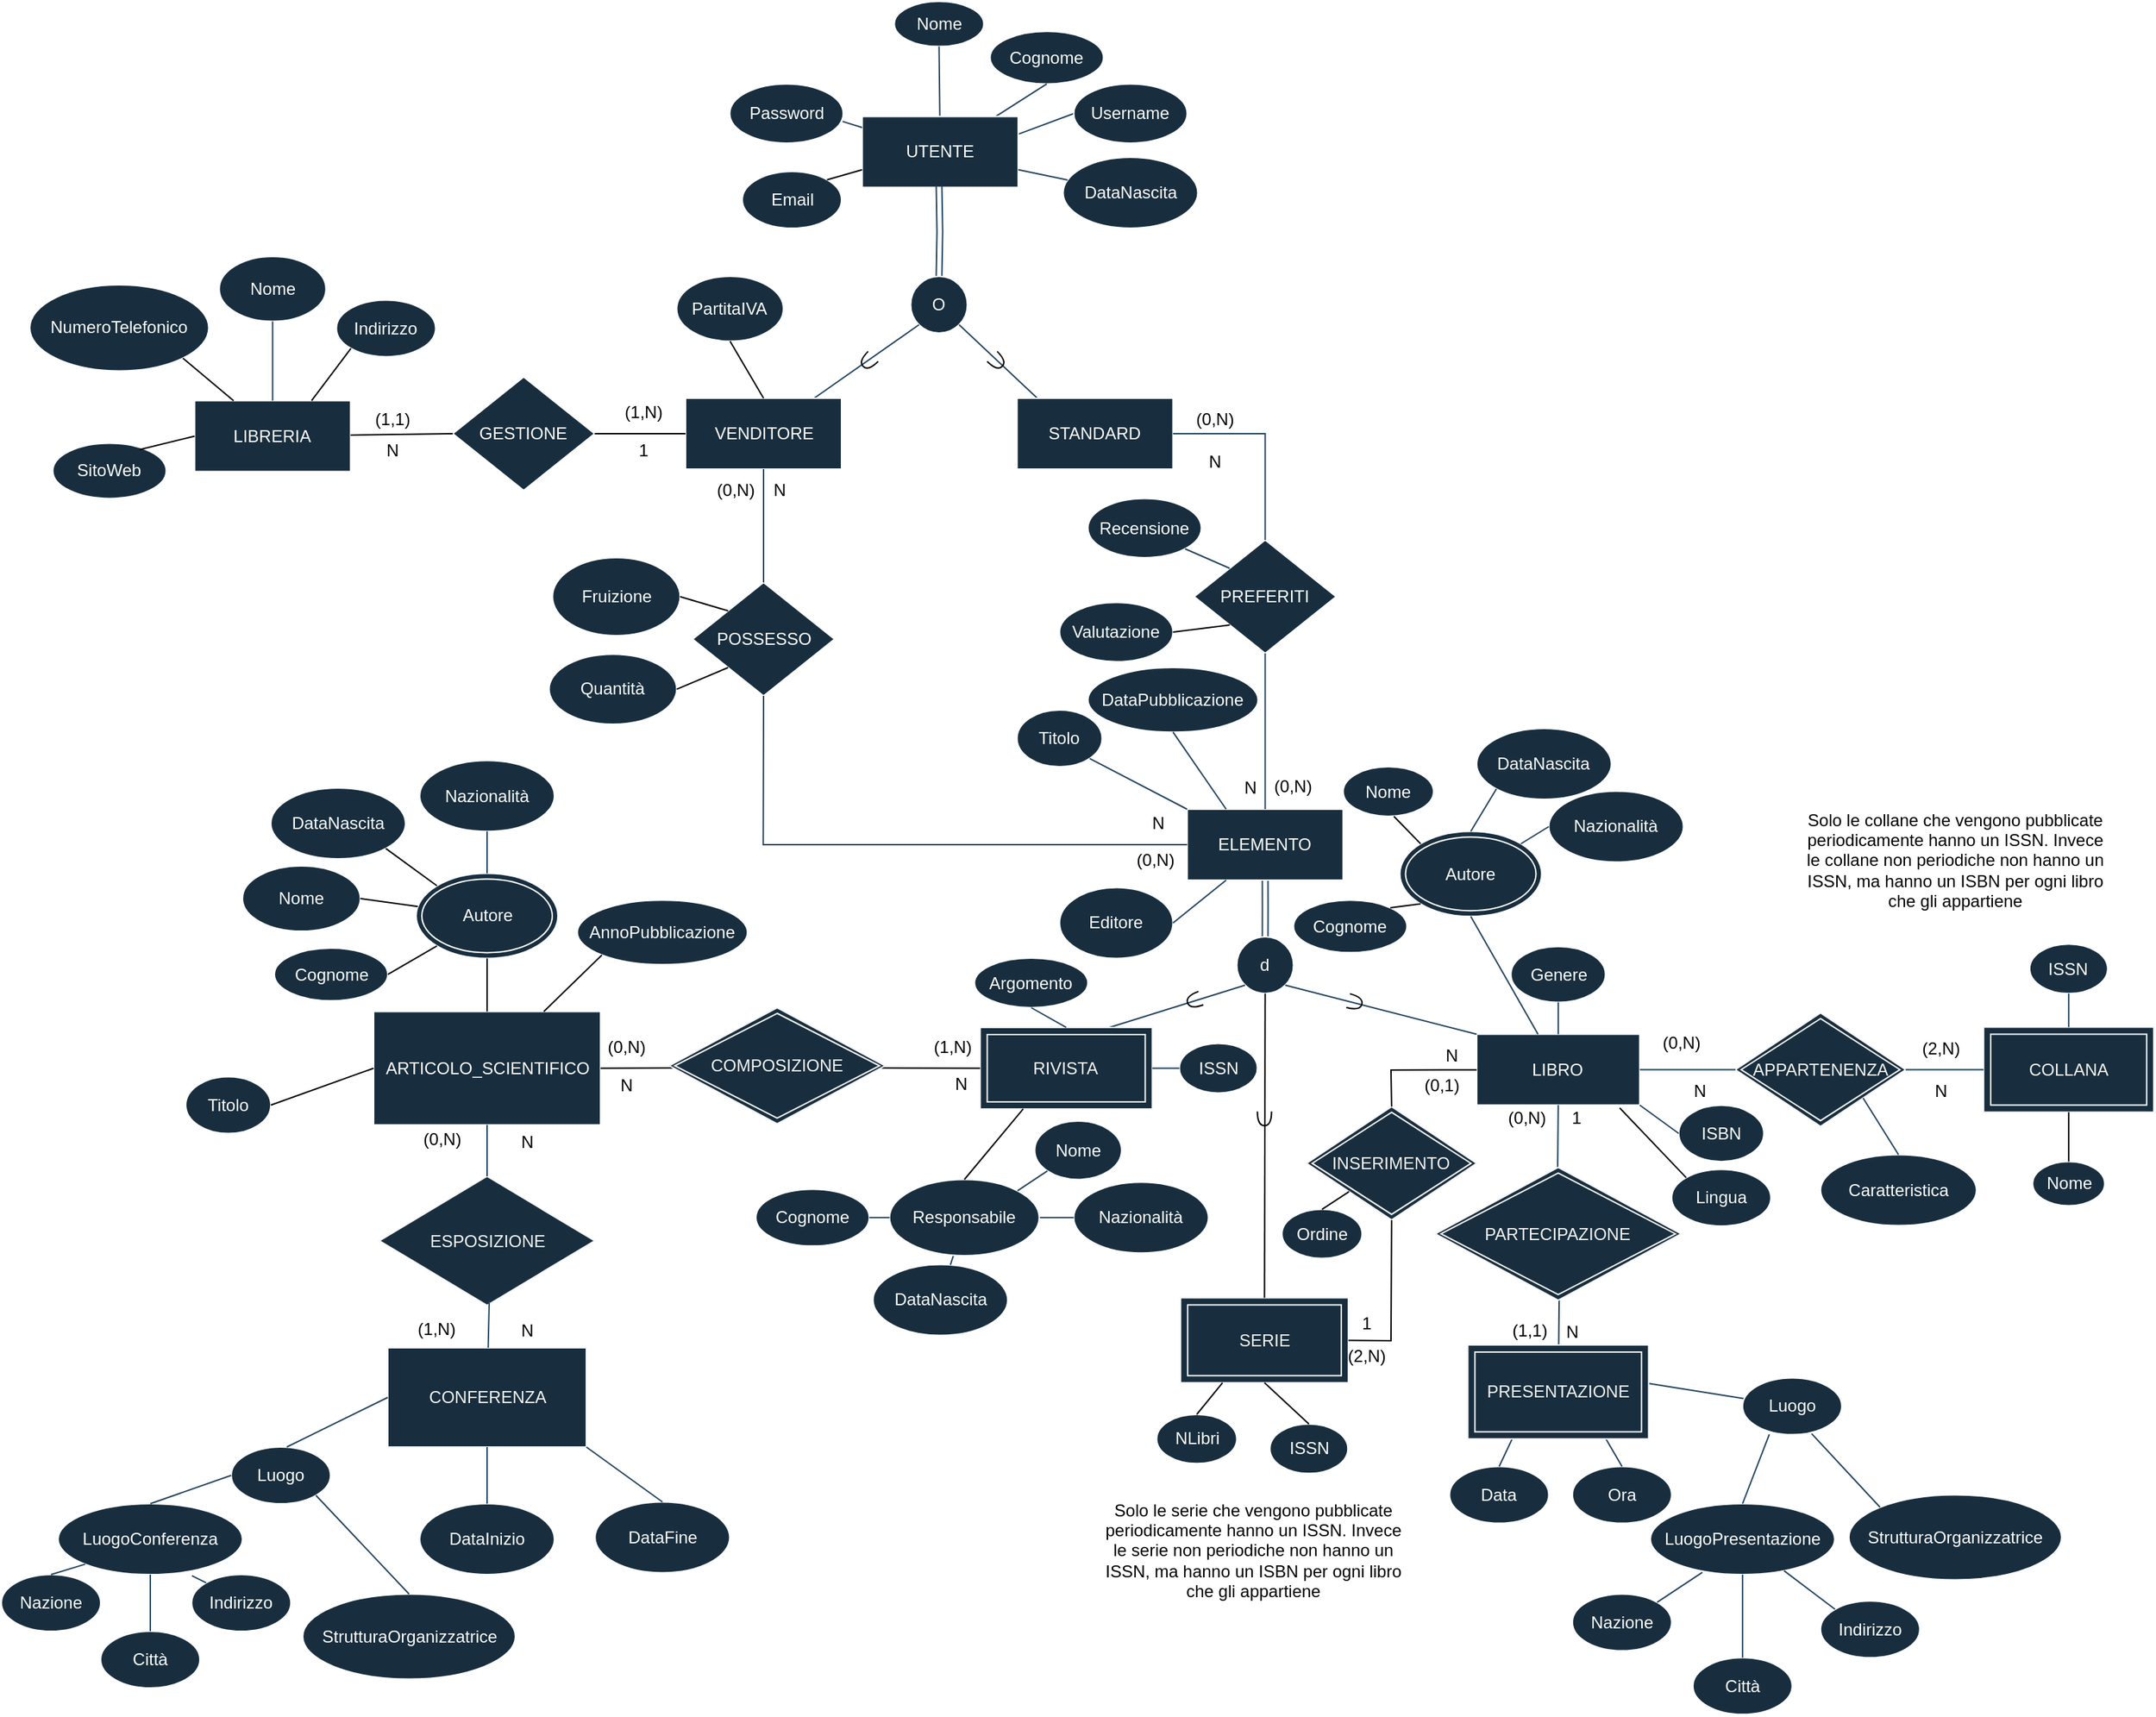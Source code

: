 <mxfile version="20.6.2" type="github">
  <diagram id="frlQJ-Npt1x2va9xqSdP" name="Pagina-1">
    <mxGraphModel dx="1140" dy="709" grid="1" gridSize="10" guides="1" tooltips="1" connect="1" arrows="1" fold="1" page="1" pageScale="1" pageWidth="827" pageHeight="1169" math="0" shadow="0">
      <root>
        <mxCell id="0" />
        <mxCell id="1" parent="0" />
        <mxCell id="yGzMHYDaNf_yrKZ207rC-1" style="edgeStyle=orthogonalEdgeStyle;shape=link;rounded=0;orthogonalLoop=1;jettySize=auto;html=1;exitX=0.5;exitY=1;exitDx=0;exitDy=0;labelBackgroundColor=#FCE7CD;strokeColor=#23445D;" parent="1" source="yGzMHYDaNf_yrKZ207rC-2" edge="1">
          <mxGeometry relative="1" as="geometry">
            <mxPoint x="931.25" y="710" as="targetPoint" />
          </mxGeometry>
        </mxCell>
        <mxCell id="yGzMHYDaNf_yrKZ207rC-2" value="ELEMENTO" style="rounded=0;whiteSpace=wrap;html=1;fillColor=#182E3E;strokeColor=#FFFFFF;fontColor=#FFFFFF;" parent="1" vertex="1">
          <mxGeometry x="876.25" y="620" width="110" height="50" as="geometry" />
        </mxCell>
        <mxCell id="yGzMHYDaNf_yrKZ207rC-3" value="ARTICOLO_SCIENTIFICO" style="rounded=0;whiteSpace=wrap;html=1;fillColor=#182E3E;strokeColor=#FFFFFF;fontColor=#FFFFFF;" parent="1" vertex="1">
          <mxGeometry x="302.5" y="762.73" width="160" height="80" as="geometry" />
        </mxCell>
        <mxCell id="yGzMHYDaNf_yrKZ207rC-4" value="LIBRO" style="rounded=0;whiteSpace=wrap;html=1;fillColor=#182E3E;strokeColor=#FFFFFF;fontColor=#FFFFFF;" parent="1" vertex="1">
          <mxGeometry x="1080.42" y="778.73" width="115" height="50" as="geometry" />
        </mxCell>
        <mxCell id="yGzMHYDaNf_yrKZ207rC-5" value="Titolo" style="ellipse;whiteSpace=wrap;html=1;fillColor=#182E3E;strokeColor=#FFFFFF;fontColor=#FFFFFF;" parent="1" vertex="1">
          <mxGeometry x="756.25" y="550" width="60" height="40" as="geometry" />
        </mxCell>
        <mxCell id="yGzMHYDaNf_yrKZ207rC-6" value="" style="endArrow=none;html=1;rounded=0;exitX=1;exitY=1;exitDx=0;exitDy=0;labelBackgroundColor=#FCE7CD;strokeColor=#23445D;entryX=0;entryY=0;entryDx=0;entryDy=0;" parent="1" source="yGzMHYDaNf_yrKZ207rC-5" target="yGzMHYDaNf_yrKZ207rC-2" edge="1">
          <mxGeometry width="50" height="50" relative="1" as="geometry">
            <mxPoint x="886.25" y="600" as="sourcePoint" />
            <mxPoint x="936.25" y="550" as="targetPoint" />
          </mxGeometry>
        </mxCell>
        <mxCell id="yGzMHYDaNf_yrKZ207rC-7" value="DataPubblicazione" style="ellipse;whiteSpace=wrap;html=1;fillColor=#182E3E;strokeColor=#FFFFFF;fontColor=#FFFFFF;" parent="1" vertex="1">
          <mxGeometry x="806.25" y="520" width="120" height="45.58" as="geometry" />
        </mxCell>
        <mxCell id="yGzMHYDaNf_yrKZ207rC-8" value="" style="endArrow=none;html=1;rounded=0;entryX=0.5;entryY=1;entryDx=0;entryDy=0;labelBackgroundColor=#FCE7CD;strokeColor=#23445D;exitX=0.25;exitY=0;exitDx=0;exitDy=0;" parent="1" source="yGzMHYDaNf_yrKZ207rC-2" target="yGzMHYDaNf_yrKZ207rC-7" edge="1">
          <mxGeometry width="50" height="50" relative="1" as="geometry">
            <mxPoint x="926.25" y="620" as="sourcePoint" />
            <mxPoint x="976.25" y="570" as="targetPoint" />
          </mxGeometry>
        </mxCell>
        <mxCell id="yGzMHYDaNf_yrKZ207rC-9" value="Autore" style="ellipse;shape=doubleEllipse;whiteSpace=wrap;html=1;fillColor=#182E3E;strokeColor=#FFFFFF;fontColor=#FFFFFF;" parent="1" vertex="1">
          <mxGeometry x="1026.25" y="635.58" width="100" height="60" as="geometry" />
        </mxCell>
        <mxCell id="yGzMHYDaNf_yrKZ207rC-10" value="" style="endArrow=none;html=1;rounded=0;labelBackgroundColor=#FCE7CD;strokeColor=#23445D;entryX=0.5;entryY=1;entryDx=0;entryDy=0;" parent="1" source="yGzMHYDaNf_yrKZ207rC-4" target="yGzMHYDaNf_yrKZ207rC-9" edge="1">
          <mxGeometry width="50" height="50" relative="1" as="geometry">
            <mxPoint x="986.25" y="620" as="sourcePoint" />
            <mxPoint x="1051.25" y="710" as="targetPoint" />
          </mxGeometry>
        </mxCell>
        <mxCell id="yGzMHYDaNf_yrKZ207rC-11" value="Nome" style="ellipse;whiteSpace=wrap;html=1;fillColor=#182E3E;strokeColor=#FFFFFF;fontColor=#FFFFFF;" parent="1" vertex="1">
          <mxGeometry x="669.67" y="50.0" width="63.16" height="31.79" as="geometry" />
        </mxCell>
        <mxCell id="yGzMHYDaNf_yrKZ207rC-12" value="" style="endArrow=none;html=1;rounded=0;exitX=0.5;exitY=1;exitDx=0;exitDy=0;labelBackgroundColor=#FCE7CD;strokeColor=#23445D;" parent="1" source="yGzMHYDaNf_yrKZ207rC-11" target="yGzMHYDaNf_yrKZ207rC-93" edge="1">
          <mxGeometry width="50" height="50" relative="1" as="geometry">
            <mxPoint x="741.08" y="64.16" as="sourcePoint" />
            <mxPoint x="685.643" y="122.996" as="targetPoint" />
          </mxGeometry>
        </mxCell>
        <mxCell id="yGzMHYDaNf_yrKZ207rC-13" value="Cognome" style="ellipse;whiteSpace=wrap;html=1;fillColor=#182E3E;strokeColor=#FFFFFF;fontColor=#FFFFFF;" parent="1" vertex="1">
          <mxGeometry x="737.25" y="71.1" width="80" height="37.11" as="geometry" />
        </mxCell>
        <mxCell id="yGzMHYDaNf_yrKZ207rC-14" value="" style="endArrow=none;html=1;rounded=0;entryX=0.5;entryY=1;entryDx=0;entryDy=0;labelBackgroundColor=#FCE7CD;strokeColor=#23445D;" parent="1" source="yGzMHYDaNf_yrKZ207rC-93" target="yGzMHYDaNf_yrKZ207rC-13" edge="1">
          <mxGeometry width="50" height="50" relative="1" as="geometry">
            <mxPoint x="707.579" y="124.511" as="sourcePoint" />
            <mxPoint x="771.91" y="83" as="targetPoint" />
          </mxGeometry>
        </mxCell>
        <mxCell id="yGzMHYDaNf_yrKZ207rC-15" value="Editore" style="ellipse;whiteSpace=wrap;html=1;fillColor=#182E3E;strokeColor=#FFFFFF;fontColor=#FFFFFF;" parent="1" vertex="1">
          <mxGeometry x="786.25" y="675.23" width="80" height="50" as="geometry" />
        </mxCell>
        <mxCell id="yGzMHYDaNf_yrKZ207rC-16" value="" style="endArrow=none;html=1;rounded=0;exitX=1;exitY=0.5;exitDx=0;exitDy=0;entryX=0.25;entryY=1;entryDx=0;entryDy=0;labelBackgroundColor=#FCE7CD;strokeColor=#23445D;" parent="1" source="yGzMHYDaNf_yrKZ207rC-15" target="yGzMHYDaNf_yrKZ207rC-2" edge="1">
          <mxGeometry width="50" height="50" relative="1" as="geometry">
            <mxPoint x="1006.25" y="690" as="sourcePoint" />
            <mxPoint x="1056.25" y="640" as="targetPoint" />
          </mxGeometry>
        </mxCell>
        <mxCell id="yGzMHYDaNf_yrKZ207rC-17" value="Fruizione" style="ellipse;whiteSpace=wrap;html=1;fillColor=#182E3E;strokeColor=#FFFFFF;fontColor=#FFFFFF;" parent="1" vertex="1">
          <mxGeometry x="428.67" y="442.5" width="90" height="55" as="geometry" />
        </mxCell>
        <mxCell id="yGzMHYDaNf_yrKZ207rC-20" value="COLLANA" style="shape=ext;margin=3;double=1;whiteSpace=wrap;html=1;align=center;fillStyle=auto;strokeColor=#F5F5F5;fontColor=#F5F5F5;fillColor=#182E3E;" parent="1" vertex="1">
          <mxGeometry x="1437.92" y="773.73" width="120" height="60" as="geometry" />
        </mxCell>
        <mxCell id="yGzMHYDaNf_yrKZ207rC-21" value="&lt;font color=&quot;#f5f5f5&quot;&gt;APPARTENENZA&lt;/font&gt;" style="shape=rhombus;double=1;perimeter=rhombusPerimeter;whiteSpace=wrap;html=1;align=center;fillColor=#182E3E;fillStyle=auto;strokeColor=#F5F5F5;" parent="1" vertex="1">
          <mxGeometry x="1262.92" y="763.73" width="120" height="80" as="geometry" />
        </mxCell>
        <mxCell id="yGzMHYDaNf_yrKZ207rC-22" value="" style="endArrow=none;html=1;rounded=0;entryX=0;entryY=0.5;entryDx=0;entryDy=0;exitX=1;exitY=0.5;exitDx=0;exitDy=0;labelBackgroundColor=#FCE7CD;strokeColor=#23445D;fontColor=#000000;" parent="1" source="yGzMHYDaNf_yrKZ207rC-4" target="yGzMHYDaNf_yrKZ207rC-21" edge="1">
          <mxGeometry width="50" height="50" relative="1" as="geometry">
            <mxPoint x="1097.92" y="813.73" as="sourcePoint" />
            <mxPoint x="1147.92" y="763.73" as="targetPoint" />
          </mxGeometry>
        </mxCell>
        <mxCell id="yGzMHYDaNf_yrKZ207rC-23" value="N" style="text;html=1;strokeColor=none;fillColor=none;align=center;verticalAlign=middle;whiteSpace=wrap;rounded=0;fontColor=#000000;" parent="1" vertex="1">
          <mxGeometry x="1377.92" y="803.73" width="60" height="30" as="geometry" />
        </mxCell>
        <mxCell id="yGzMHYDaNf_yrKZ207rC-24" value="N" style="text;html=1;strokeColor=none;fillColor=none;align=center;verticalAlign=middle;whiteSpace=wrap;rounded=0;fontColor=#000000;" parent="1" vertex="1">
          <mxGeometry x="1207.92" y="803.73" width="60" height="30" as="geometry" />
        </mxCell>
        <mxCell id="yGzMHYDaNf_yrKZ207rC-25" value="(2,N)" style="text;html=1;strokeColor=none;fillColor=none;align=center;verticalAlign=middle;whiteSpace=wrap;rounded=0;fontColor=#000000;" parent="1" vertex="1">
          <mxGeometry x="1377.92" y="773.98" width="60" height="30" as="geometry" />
        </mxCell>
        <mxCell id="yGzMHYDaNf_yrKZ207rC-26" value="(0,N)" style="text;html=1;strokeColor=none;fillColor=none;align=center;verticalAlign=middle;whiteSpace=wrap;rounded=0;fontColor=#000000;" parent="1" vertex="1">
          <mxGeometry x="1195.42" y="769.85" width="60" height="30" as="geometry" />
        </mxCell>
        <mxCell id="yGzMHYDaNf_yrKZ207rC-27" value="Data" style="ellipse;whiteSpace=wrap;html=1;fillColor=#182E3E;strokeColor=#FFFFFF;fontColor=#FFFFFF;" parent="1" vertex="1">
          <mxGeometry x="1061.26" y="1083.73" width="70" height="40" as="geometry" />
        </mxCell>
        <mxCell id="yGzMHYDaNf_yrKZ207rC-28" value="" style="endArrow=none;html=1;rounded=0;exitX=1;exitY=0.5;exitDx=0;exitDy=0;labelBackgroundColor=#FCE7CD;strokeColor=#23445D;fontColor=#000000;" parent="1" target="XhCrg1R68w2tLpCAlJi1-1" edge="1">
          <mxGeometry width="50" height="50" relative="1" as="geometry">
            <mxPoint x="1192.92" y="1023.73" as="sourcePoint" />
            <mxPoint x="1237.92" y="1023.73" as="targetPoint" />
          </mxGeometry>
        </mxCell>
        <mxCell id="yGzMHYDaNf_yrKZ207rC-29" value="" style="endArrow=none;html=1;rounded=0;exitX=0.5;exitY=0;exitDx=0;exitDy=0;entryX=0.25;entryY=1;entryDx=0;entryDy=0;labelBackgroundColor=#FCE7CD;strokeColor=#23445D;" parent="1" source="yGzMHYDaNf_yrKZ207rC-27" edge="1">
          <mxGeometry width="50" height="50" relative="1" as="geometry">
            <mxPoint x="1117.92" y="983.73" as="sourcePoint" />
            <mxPoint x="1110.42" y="1053.73" as="targetPoint" />
          </mxGeometry>
        </mxCell>
        <mxCell id="yGzMHYDaNf_yrKZ207rC-30" value="d" style="ellipse;whiteSpace=wrap;html=1;aspect=fixed;fillColor=#182E3E;strokeColor=#FFFFFF;fontColor=#FFFFFF;" parent="1" vertex="1">
          <mxGeometry x="911.25" y="710" width="40" height="40" as="geometry" />
        </mxCell>
        <mxCell id="yGzMHYDaNf_yrKZ207rC-31" value="" style="endArrow=none;html=1;rounded=0;entryX=1;entryY=1;entryDx=0;entryDy=0;startArrow=none;labelBackgroundColor=#FCE7CD;strokeColor=#23445D;exitX=0;exitY=0;exitDx=0;exitDy=0;" parent="1" source="yGzMHYDaNf_yrKZ207rC-4" target="yGzMHYDaNf_yrKZ207rC-30" edge="1">
          <mxGeometry width="50" height="50" relative="1" as="geometry">
            <mxPoint x="1071.25" y="760" as="sourcePoint" />
            <mxPoint x="886.25" y="720" as="targetPoint" />
          </mxGeometry>
        </mxCell>
        <mxCell id="yGzMHYDaNf_yrKZ207rC-32" value="" style="endArrow=none;html=1;rounded=0;entryX=0;entryY=1;entryDx=0;entryDy=0;labelBackgroundColor=#FCE7CD;strokeColor=#23445D;exitX=0.75;exitY=0;exitDx=0;exitDy=0;" parent="1" source="yGzMHYDaNf_yrKZ207rC-58" target="yGzMHYDaNf_yrKZ207rC-30" edge="1">
          <mxGeometry width="50" height="50" relative="1" as="geometry">
            <mxPoint x="836.25" y="770" as="sourcePoint" />
            <mxPoint x="917.108" y="744.142" as="targetPoint" />
          </mxGeometry>
        </mxCell>
        <mxCell id="yGzMHYDaNf_yrKZ207rC-33" value="" style="endArrow=none;html=1;rounded=0;entryX=0.5;entryY=1;entryDx=0;entryDy=0;labelBackgroundColor=#FCE7CD;strokeColor=#23445D;fontColor=#000000;" parent="1" target="yGzMHYDaNf_yrKZ207rC-4" edge="1">
          <mxGeometry width="50" height="50" relative="1" as="geometry">
            <mxPoint x="1137.532" y="873.73" as="sourcePoint" />
            <mxPoint x="1017.92" y="793.73" as="targetPoint" />
          </mxGeometry>
        </mxCell>
        <mxCell id="yGzMHYDaNf_yrKZ207rC-34" value="" style="endArrow=none;html=1;rounded=0;entryX=0.51;entryY=0.968;entryDx=0;entryDy=0;entryPerimeter=0;labelBackgroundColor=#FCE7CD;strokeColor=#23445D;fontColor=#000000;" parent="1" source="yGzMHYDaNf_yrKZ207rC-201" edge="1">
          <mxGeometry width="50" height="50" relative="1" as="geometry">
            <mxPoint x="1137.92" y="993.73" as="sourcePoint" />
            <mxPoint x="1138.607" y="961.818" as="targetPoint" />
          </mxGeometry>
        </mxCell>
        <mxCell id="yGzMHYDaNf_yrKZ207rC-35" value="N" style="text;html=1;strokeColor=none;fillColor=none;align=center;verticalAlign=middle;whiteSpace=wrap;rounded=0;fontColor=#000000;" parent="1" vertex="1">
          <mxGeometry x="1117.93" y="973.73" width="60" height="30" as="geometry" />
        </mxCell>
        <mxCell id="yGzMHYDaNf_yrKZ207rC-36" value="1" style="text;html=1;strokeColor=none;fillColor=none;align=center;verticalAlign=middle;whiteSpace=wrap;rounded=0;fontColor=#000000;" parent="1" vertex="1">
          <mxGeometry x="1121.26" y="823.25" width="60" height="30" as="geometry" />
        </mxCell>
        <mxCell id="yGzMHYDaNf_yrKZ207rC-37" value="(0,N)" style="text;html=1;strokeColor=none;fillColor=none;align=center;verticalAlign=middle;whiteSpace=wrap;rounded=0;fontColor=#000000;" parent="1" vertex="1">
          <mxGeometry x="1086.25" y="823.25" width="60" height="30" as="geometry" />
        </mxCell>
        <mxCell id="yGzMHYDaNf_yrKZ207rC-38" value="(1,1)" style="text;html=1;strokeColor=none;fillColor=none;align=center;verticalAlign=middle;whiteSpace=wrap;rounded=0;fontColor=#000000;" parent="1" vertex="1">
          <mxGeometry x="1087.92" y="972.73" width="60" height="30" as="geometry" />
        </mxCell>
        <mxCell id="yGzMHYDaNf_yrKZ207rC-40" value="DataNascita" style="ellipse;whiteSpace=wrap;html=1;fillColor=#182E3E;strokeColor=#FFFFFF;fontColor=#FFFFFF;" parent="1" vertex="1">
          <mxGeometry x="1080.42" y="562.98" width="95" height="50" as="geometry" />
        </mxCell>
        <mxCell id="yGzMHYDaNf_yrKZ207rC-41" value="" style="endArrow=none;html=1;rounded=0;exitX=1;exitY=0.25;exitDx=0;exitDy=0;labelBackgroundColor=#FCE7CD;strokeColor=#23445D;entryX=0;entryY=0.5;entryDx=0;entryDy=0;" parent="1" source="yGzMHYDaNf_yrKZ207rC-93" target="yGzMHYDaNf_yrKZ207rC-94" edge="1">
          <mxGeometry width="50" height="50" relative="1" as="geometry">
            <mxPoint x="727.265" y="131.787" as="sourcePoint" />
            <mxPoint x="778.75" y="91.79" as="targetPoint" />
          </mxGeometry>
        </mxCell>
        <mxCell id="yGzMHYDaNf_yrKZ207rC-44" value="" style="endArrow=none;html=1;rounded=0;entryX=0;entryY=0.5;entryDx=0;entryDy=0;labelBackgroundColor=#FCE7CD;strokeColor=#23445D;fontColor=#000000;" parent="1" source="yGzMHYDaNf_yrKZ207rC-21" target="yGzMHYDaNf_yrKZ207rC-20" edge="1">
          <mxGeometry width="50" height="50" relative="1" as="geometry">
            <mxPoint x="1277.92" y="863.73" as="sourcePoint" />
            <mxPoint x="1327.92" y="813.73" as="targetPoint" />
          </mxGeometry>
        </mxCell>
        <mxCell id="yGzMHYDaNf_yrKZ207rC-45" value="Nazionalità" style="ellipse;whiteSpace=wrap;html=1;strokeColor=#FFFFFF;fontColor=#FFFFFF;fillColor=#182E3E;" parent="1" vertex="1">
          <mxGeometry x="1131.26" y="607.26" width="95" height="50" as="geometry" />
        </mxCell>
        <mxCell id="yGzMHYDaNf_yrKZ207rC-46" value="" style="endArrow=none;html=1;rounded=0;strokeColor=#23445D;entryX=0;entryY=0.5;entryDx=0;entryDy=0;exitX=1;exitY=0;exitDx=0;exitDy=0;" parent="1" source="yGzMHYDaNf_yrKZ207rC-9" target="yGzMHYDaNf_yrKZ207rC-45" edge="1">
          <mxGeometry width="50" height="50" relative="1" as="geometry">
            <mxPoint x="1008.34" y="581.03" as="sourcePoint" />
            <mxPoint x="1058.34" y="531.03" as="targetPoint" />
          </mxGeometry>
        </mxCell>
        <mxCell id="yGzMHYDaNf_yrKZ207rC-49" value="" style="shape=requiredInterface;html=1;verticalLabelPosition=bottom;sketch=0;strokeColor=#000000;fontColor=#000000;fillColor=none;rotation=15;" parent="1" vertex="1">
          <mxGeometry x="989.59" y="751.31" width="10" height="10" as="geometry" />
        </mxCell>
        <mxCell id="yGzMHYDaNf_yrKZ207rC-50" value="" style="shape=requiredInterface;html=1;verticalLabelPosition=bottom;sketch=0;strokeColor=#000000;fontColor=#000000;fillColor=none;rotation=-200;" parent="1" vertex="1">
          <mxGeometry x="876.25" y="750" width="10" height="10" as="geometry" />
        </mxCell>
        <mxCell id="yGzMHYDaNf_yrKZ207rC-51" value="Lingua" style="ellipse;whiteSpace=wrap;html=1;fillColor=#182E3E;strokeColor=#FFFFFF;fontColor=#FFFFFF;" parent="1" vertex="1">
          <mxGeometry x="1217.92" y="874.08" width="70" height="40" as="geometry" />
        </mxCell>
        <mxCell id="yGzMHYDaNf_yrKZ207rC-52" value="Genere" style="ellipse;whiteSpace=wrap;html=1;fillColor=#182E3E;strokeColor=#FFFFFF;fontColor=#FFFFFF;" parent="1" vertex="1">
          <mxGeometry x="1104.59" y="716.86" width="66.66" height="39.38" as="geometry" />
        </mxCell>
        <mxCell id="yGzMHYDaNf_yrKZ207rC-53" value="" style="endArrow=none;html=1;rounded=0;strokeColor=#23445D;fontColor=#000000;entryX=0.5;entryY=1;entryDx=0;entryDy=0;" parent="1" source="yGzMHYDaNf_yrKZ207rC-4" target="yGzMHYDaNf_yrKZ207rC-52" edge="1">
          <mxGeometry width="50" height="50" relative="1" as="geometry">
            <mxPoint x="1117.92" y="813.73" as="sourcePoint" />
            <mxPoint x="1167.92" y="763.73" as="targetPoint" />
          </mxGeometry>
        </mxCell>
        <mxCell id="yGzMHYDaNf_yrKZ207rC-54" value="ISBN" style="ellipse;whiteSpace=wrap;html=1;fillColor=#182E3E;strokeColor=#FFFFFF;fontColor=#FFFFFF;" parent="1" vertex="1">
          <mxGeometry x="1222.92" y="828.89" width="60" height="39.69" as="geometry" />
        </mxCell>
        <mxCell id="yGzMHYDaNf_yrKZ207rC-55" value="" style="endArrow=none;html=1;rounded=0;strokeColor=#23445D;fontColor=#000000;exitX=0;exitY=0.5;exitDx=0;exitDy=0;entryX=1;entryY=1;entryDx=0;entryDy=0;" parent="1" source="yGzMHYDaNf_yrKZ207rC-54" target="yGzMHYDaNf_yrKZ207rC-4" edge="1">
          <mxGeometry width="50" height="50" relative="1" as="geometry">
            <mxPoint x="1315.41" y="878.58" as="sourcePoint" />
            <mxPoint x="1277.09" y="863.9" as="targetPoint" />
          </mxGeometry>
        </mxCell>
        <mxCell id="yGzMHYDaNf_yrKZ207rC-56" value="Ora" style="ellipse;whiteSpace=wrap;html=1;fillColor=#182E3E;strokeColor=#FFFFFF;fontColor=#FFFFFF;" parent="1" vertex="1">
          <mxGeometry x="1147.92" y="1083.73" width="70" height="40" as="geometry" />
        </mxCell>
        <mxCell id="yGzMHYDaNf_yrKZ207rC-57" value="" style="endArrow=none;html=1;rounded=0;exitX=0.5;exitY=0;exitDx=0;exitDy=0;entryX=0.75;entryY=1;entryDx=0;entryDy=0;labelBackgroundColor=#FCE7CD;strokeColor=#23445D;" parent="1" source="yGzMHYDaNf_yrKZ207rC-56" edge="1">
          <mxGeometry width="50" height="50" relative="1" as="geometry">
            <mxPoint x="1204.58" y="983.73" as="sourcePoint" />
            <mxPoint x="1165.42" y="1053.73" as="targetPoint" />
          </mxGeometry>
        </mxCell>
        <mxCell id="yGzMHYDaNf_yrKZ207rC-58" value="RIVISTA" style="shape=ext;margin=3;double=1;whiteSpace=wrap;html=1;align=center;fillStyle=auto;strokeColor=#F5F5F5;fontColor=#F5F5F5;fillColor=#182E3E;" parent="1" vertex="1">
          <mxGeometry x="730.25" y="773.98" width="121.42" height="57.5" as="geometry" />
        </mxCell>
        <mxCell id="yGzMHYDaNf_yrKZ207rC-59" value="CONFERENZA" style="shape=ext;margin=3;whiteSpace=wrap;html=1;align=center;fillStyle=auto;strokeColor=#F5F5F5;fontColor=#F5F5F5;fillColor=#182E3E;" parent="1" vertex="1">
          <mxGeometry x="312.5" y="1000" width="140" height="70" as="geometry" />
        </mxCell>
        <mxCell id="yGzMHYDaNf_yrKZ207rC-60" value="Argomento" style="ellipse;whiteSpace=wrap;html=1;fillColor=#182E3E;strokeColor=#FFFFFF;fontColor=#FFFFFF;" parent="1" vertex="1">
          <mxGeometry x="726.25" y="725" width="80" height="35" as="geometry" />
        </mxCell>
        <mxCell id="yGzMHYDaNf_yrKZ207rC-61" value="" style="endArrow=none;html=1;rounded=0;strokeColor=#23445D;fontColor=#000000;entryX=0.5;entryY=1;entryDx=0;entryDy=0;exitX=0.5;exitY=0;exitDx=0;exitDy=0;" parent="1" source="yGzMHYDaNf_yrKZ207rC-58" target="yGzMHYDaNf_yrKZ207rC-60" edge="1">
          <mxGeometry width="50" height="50" relative="1" as="geometry">
            <mxPoint x="811.25" y="850" as="sourcePoint" />
            <mxPoint x="916.25" y="925" as="targetPoint" />
          </mxGeometry>
        </mxCell>
        <mxCell id="yGzMHYDaNf_yrKZ207rC-62" value="Nome" style="ellipse;whiteSpace=wrap;html=1;fillColor=#182E3E;strokeColor=#FFFFFF;fontColor=#FFFFFF;" parent="1" vertex="1">
          <mxGeometry x="768.74" y="840" width="61.26" height="41.25" as="geometry" />
        </mxCell>
        <mxCell id="yGzMHYDaNf_yrKZ207rC-63" value="Cognome" style="ellipse;whiteSpace=wrap;html=1;fillColor=#182E3E;strokeColor=#FFFFFF;fontColor=#FFFFFF;" parent="1" vertex="1">
          <mxGeometry x="572.07" y="888.13" width="80" height="40" as="geometry" />
        </mxCell>
        <mxCell id="yGzMHYDaNf_yrKZ207rC-64" value="DataNascita" style="ellipse;whiteSpace=wrap;html=1;fillColor=#182E3E;strokeColor=#FFFFFF;fontColor=#FFFFFF;" parent="1" vertex="1">
          <mxGeometry x="654.7" y="941.27" width="95" height="50" as="geometry" />
        </mxCell>
        <mxCell id="yGzMHYDaNf_yrKZ207rC-65" value="" style="endArrow=none;html=1;rounded=0;labelBackgroundColor=#FCE7CD;strokeColor=#23445D;" parent="1" source="yGzMHYDaNf_yrKZ207rC-71" target="yGzMHYDaNf_yrKZ207rC-64" edge="1">
          <mxGeometry width="50" height="50" relative="1" as="geometry">
            <mxPoint x="729.315" y="831.177" as="sourcePoint" />
            <mxPoint x="610.3" y="842.39" as="targetPoint" />
          </mxGeometry>
        </mxCell>
        <mxCell id="yGzMHYDaNf_yrKZ207rC-67" value="Nazionalità" style="ellipse;whiteSpace=wrap;html=1;strokeColor=#FFFFFF;fontColor=#FFFFFF;fillColor=#182E3E;" parent="1" vertex="1">
          <mxGeometry x="796.25" y="883.13" width="95" height="50" as="geometry" />
        </mxCell>
        <mxCell id="yGzMHYDaNf_yrKZ207rC-68" value="" style="endArrow=none;html=1;rounded=0;strokeColor=#23445D;entryX=0;entryY=0.5;entryDx=0;entryDy=0;exitX=1;exitY=0.5;exitDx=0;exitDy=0;" parent="1" source="yGzMHYDaNf_yrKZ207rC-71" target="yGzMHYDaNf_yrKZ207rC-67" edge="1">
          <mxGeometry width="50" height="50" relative="1" as="geometry">
            <mxPoint x="743.96" y="852.39" as="sourcePoint" />
            <mxPoint x="683.96" y="802.39" as="targetPoint" />
          </mxGeometry>
        </mxCell>
        <mxCell id="yGzMHYDaNf_yrKZ207rC-71" value="Responsabile" style="ellipse;whiteSpace=wrap;html=1;fillColor=#182E3E;strokeColor=#FFFFFF;fontColor=#FFFFFF;" parent="1" vertex="1">
          <mxGeometry x="666.33" y="881.25" width="105.58" height="53.75" as="geometry" />
        </mxCell>
        <mxCell id="yGzMHYDaNf_yrKZ207rC-73" value="Luogo" style="ellipse;whiteSpace=wrap;html=1;fillColor=#182E3E;strokeColor=#FFFFFF;fontColor=#FFFFFF;" parent="1" vertex="1">
          <mxGeometry x="202.08" y="1070" width="70" height="40" as="geometry" />
        </mxCell>
        <mxCell id="yGzMHYDaNf_yrKZ207rC-74" value="" style="endArrow=none;html=1;rounded=0;strokeColor=#23445D;fontColor=#000000;entryX=0;entryY=0.5;entryDx=0;entryDy=0;" parent="1" target="yGzMHYDaNf_yrKZ207rC-59" edge="1">
          <mxGeometry width="50" height="50" relative="1" as="geometry">
            <mxPoint x="241.25" y="1070" as="sourcePoint" />
            <mxPoint x="540" y="1033.73" as="targetPoint" />
          </mxGeometry>
        </mxCell>
        <mxCell id="yGzMHYDaNf_yrKZ207rC-75" value="DataInizio" style="ellipse;whiteSpace=wrap;html=1;fillColor=#182E3E;strokeColor=#FFFFFF;fontColor=#FFFFFF;" parent="1" vertex="1">
          <mxGeometry x="335" y="1110" width="95" height="50" as="geometry" />
        </mxCell>
        <mxCell id="yGzMHYDaNf_yrKZ207rC-76" value="" style="endArrow=none;html=1;rounded=0;strokeColor=#23445D;fontColor=#000000;exitX=0.5;exitY=0;exitDx=0;exitDy=0;entryX=0.5;entryY=1;entryDx=0;entryDy=0;" parent="1" source="yGzMHYDaNf_yrKZ207rC-75" target="yGzMHYDaNf_yrKZ207rC-59" edge="1">
          <mxGeometry width="50" height="50" relative="1" as="geometry">
            <mxPoint x="490" y="1083.73" as="sourcePoint" />
            <mxPoint x="540" y="1033.73" as="targetPoint" />
          </mxGeometry>
        </mxCell>
        <mxCell id="yGzMHYDaNf_yrKZ207rC-77" value="DataFine" style="ellipse;whiteSpace=wrap;html=1;fillColor=#182E3E;strokeColor=#FFFFFF;fontColor=#FFFFFF;" parent="1" vertex="1">
          <mxGeometry x="458.67" y="1108.73" width="95" height="50" as="geometry" />
        </mxCell>
        <mxCell id="yGzMHYDaNf_yrKZ207rC-78" value="" style="endArrow=none;html=1;rounded=0;strokeColor=#23445D;fontColor=#000000;exitX=0.5;exitY=0;exitDx=0;exitDy=0;entryX=1;entryY=1;entryDx=0;entryDy=0;" parent="1" source="yGzMHYDaNf_yrKZ207rC-77" target="yGzMHYDaNf_yrKZ207rC-59" edge="1">
          <mxGeometry width="50" height="50" relative="1" as="geometry">
            <mxPoint x="490" y="1083.73" as="sourcePoint" />
            <mxPoint x="540" y="1033.73" as="targetPoint" />
          </mxGeometry>
        </mxCell>
        <mxCell id="yGzMHYDaNf_yrKZ207rC-79" value="LuogoConferenza" style="ellipse;whiteSpace=wrap;html=1;fillColor=#182E3E;strokeColor=#FFFFFF;fontColor=#FFFFFF;" parent="1" vertex="1">
          <mxGeometry x="80" y="1110" width="130" height="50" as="geometry" />
        </mxCell>
        <mxCell id="yGzMHYDaNf_yrKZ207rC-80" value="" style="endArrow=none;html=1;rounded=0;strokeColor=#23445D;fontColor=#000000;exitX=0.5;exitY=0;exitDx=0;exitDy=0;entryX=0;entryY=0.5;entryDx=0;entryDy=0;" parent="1" source="yGzMHYDaNf_yrKZ207rC-79" target="yGzMHYDaNf_yrKZ207rC-73" edge="1">
          <mxGeometry width="50" height="50" relative="1" as="geometry">
            <mxPoint x="392.5" y="1173.73" as="sourcePoint" />
            <mxPoint x="442.5" y="1123.73" as="targetPoint" />
          </mxGeometry>
        </mxCell>
        <mxCell id="yGzMHYDaNf_yrKZ207rC-81" value="StrutturaOrganizzatrice" style="ellipse;whiteSpace=wrap;html=1;fillColor=#182E3E;strokeColor=#FFFFFF;fontColor=#FFFFFF;" parent="1" vertex="1">
          <mxGeometry x="252.5" y="1173.73" width="150" height="60" as="geometry" />
        </mxCell>
        <mxCell id="yGzMHYDaNf_yrKZ207rC-82" value="" style="endArrow=none;html=1;rounded=0;strokeColor=#23445D;fontColor=#000000;exitX=1;exitY=1;exitDx=0;exitDy=0;entryX=0.5;entryY=0;entryDx=0;entryDy=0;" parent="1" source="yGzMHYDaNf_yrKZ207rC-73" target="yGzMHYDaNf_yrKZ207rC-81" edge="1">
          <mxGeometry width="50" height="50" relative="1" as="geometry">
            <mxPoint x="392.5" y="1173.73" as="sourcePoint" />
            <mxPoint x="442.5" y="1123.73" as="targetPoint" />
          </mxGeometry>
        </mxCell>
        <mxCell id="yGzMHYDaNf_yrKZ207rC-83" value="Nazione" style="ellipse;whiteSpace=wrap;html=1;fillColor=#182E3E;strokeColor=#FFFFFF;fontColor=#FFFFFF;" parent="1" vertex="1">
          <mxGeometry x="40" y="1160" width="70" height="40" as="geometry" />
        </mxCell>
        <mxCell id="yGzMHYDaNf_yrKZ207rC-84" value="" style="endArrow=none;html=1;rounded=0;strokeColor=#23445D;fontColor=#000000;entryX=0;entryY=1;entryDx=0;entryDy=0;exitX=0.5;exitY=0;exitDx=0;exitDy=0;" parent="1" source="yGzMHYDaNf_yrKZ207rC-83" target="yGzMHYDaNf_yrKZ207rC-79" edge="1">
          <mxGeometry width="50" height="50" relative="1" as="geometry">
            <mxPoint x="55" y="1243.73" as="sourcePoint" />
            <mxPoint x="105" y="1193.73" as="targetPoint" />
          </mxGeometry>
        </mxCell>
        <mxCell id="yGzMHYDaNf_yrKZ207rC-85" value="Città" style="ellipse;whiteSpace=wrap;html=1;fillColor=#182E3E;strokeColor=#FFFFFF;fontColor=#FFFFFF;" parent="1" vertex="1">
          <mxGeometry x="110" y="1200" width="70" height="40" as="geometry" />
        </mxCell>
        <mxCell id="yGzMHYDaNf_yrKZ207rC-86" value="" style="endArrow=none;html=1;rounded=0;strokeColor=#23445D;fontColor=#000000;exitX=0.5;exitY=0;exitDx=0;exitDy=0;entryX=0.5;entryY=1;entryDx=0;entryDy=0;" parent="1" source="yGzMHYDaNf_yrKZ207rC-85" target="yGzMHYDaNf_yrKZ207rC-79" edge="1">
          <mxGeometry width="50" height="50" relative="1" as="geometry">
            <mxPoint x="182.5" y="1263.73" as="sourcePoint" />
            <mxPoint x="232.5" y="1213.73" as="targetPoint" />
          </mxGeometry>
        </mxCell>
        <mxCell id="yGzMHYDaNf_yrKZ207rC-87" value="Indirizzo" style="ellipse;whiteSpace=wrap;html=1;fillColor=#182E3E;strokeColor=#FFFFFF;fontColor=#FFFFFF;" parent="1" vertex="1">
          <mxGeometry x="174.16" y="1160" width="70" height="40" as="geometry" />
        </mxCell>
        <mxCell id="yGzMHYDaNf_yrKZ207rC-88" value="" style="endArrow=none;html=1;rounded=0;strokeColor=#23445D;fontColor=#000000;exitX=0;exitY=0;exitDx=0;exitDy=0;entryX=0.726;entryY=1.017;entryDx=0;entryDy=0;entryPerimeter=0;" parent="1" source="yGzMHYDaNf_yrKZ207rC-87" target="yGzMHYDaNf_yrKZ207rC-79" edge="1">
          <mxGeometry width="50" height="50" relative="1" as="geometry">
            <mxPoint x="207.5" y="1233.73" as="sourcePoint" />
            <mxPoint x="257.5" y="1183.73" as="targetPoint" />
          </mxGeometry>
        </mxCell>
        <mxCell id="yGzMHYDaNf_yrKZ207rC-89" value="" style="endArrow=none;html=1;rounded=0;strokeColor=#23445D;fontColor=#000000;entryX=1;entryY=0.5;entryDx=0;entryDy=0;exitX=0;exitY=0.5;exitDx=0;exitDy=0;" parent="1" source="yGzMHYDaNf_yrKZ207rC-71" target="yGzMHYDaNf_yrKZ207rC-63" edge="1">
          <mxGeometry width="50" height="50" relative="1" as="geometry">
            <mxPoint x="610.3" y="882.39" as="sourcePoint" />
            <mxPoint x="660.3" y="832.39" as="targetPoint" />
          </mxGeometry>
        </mxCell>
        <mxCell id="yGzMHYDaNf_yrKZ207rC-90" value="" style="endArrow=none;html=1;rounded=0;strokeColor=#23445D;fontColor=#000000;exitX=0;exitY=1;exitDx=0;exitDy=0;entryX=1;entryY=0;entryDx=0;entryDy=0;" parent="1" source="yGzMHYDaNf_yrKZ207rC-62" target="yGzMHYDaNf_yrKZ207rC-71" edge="1">
          <mxGeometry width="50" height="50" relative="1" as="geometry">
            <mxPoint x="800.3" y="822.39" as="sourcePoint" />
            <mxPoint x="960.3" y="812.39" as="targetPoint" />
          </mxGeometry>
        </mxCell>
        <mxCell id="yGzMHYDaNf_yrKZ207rC-91" value="Caratteristica" style="ellipse;whiteSpace=wrap;html=1;fillColor=#182E3E;strokeColor=#FFFFFF;fontColor=#FFFFFF;" parent="1" vertex="1">
          <mxGeometry x="1322.92" y="863.73" width="110" height="50" as="geometry" />
        </mxCell>
        <mxCell id="yGzMHYDaNf_yrKZ207rC-92" value="" style="endArrow=none;html=1;rounded=0;strokeColor=#23445D;fontColor=#000000;exitX=0.5;exitY=0;exitDx=0;exitDy=0;entryX=1;entryY=1;entryDx=0;entryDy=0;" parent="1" source="yGzMHYDaNf_yrKZ207rC-91" target="yGzMHYDaNf_yrKZ207rC-21" edge="1">
          <mxGeometry width="50" height="50" relative="1" as="geometry">
            <mxPoint x="1167.92" y="843.73" as="sourcePoint" />
            <mxPoint x="1217.92" y="793.73" as="targetPoint" />
          </mxGeometry>
        </mxCell>
        <mxCell id="yGzMHYDaNf_yrKZ207rC-93" value="UTENTE" style="rounded=0;whiteSpace=wrap;html=1;fillColor=#182E3E;strokeColor=#FFFFFF;fontColor=#FFFFFF;" parent="1" vertex="1">
          <mxGeometry x="647.09" y="131.21" width="110" height="50" as="geometry" />
        </mxCell>
        <mxCell id="yGzMHYDaNf_yrKZ207rC-94" value="Username" style="ellipse;whiteSpace=wrap;html=1;fillColor=#182E3E;strokeColor=#FFFFFF;fontColor=#FFFFFF;" parent="1" vertex="1">
          <mxGeometry x="796.25" y="108.21" width="80" height="41.79" as="geometry" />
        </mxCell>
        <mxCell id="yGzMHYDaNf_yrKZ207rC-95" value="Password" style="ellipse;whiteSpace=wrap;html=1;fillColor=#182E3E;strokeColor=#FFFFFF;fontColor=#FFFFFF;" parent="1" vertex="1">
          <mxGeometry x="553.67" y="108.21" width="80" height="41.79" as="geometry" />
        </mxCell>
        <mxCell id="yGzMHYDaNf_yrKZ207rC-96" value="" style="endArrow=none;html=1;rounded=0;strokeColor=#23445D;fontColor=#000000;entryX=0;entryY=1;entryDx=0;entryDy=0;exitX=0.5;exitY=0;exitDx=0;exitDy=0;" parent="1" source="yGzMHYDaNf_yrKZ207rC-9" target="yGzMHYDaNf_yrKZ207rC-40" edge="1">
          <mxGeometry width="50" height="50" relative="1" as="geometry">
            <mxPoint x="828.34" y="531.03" as="sourcePoint" />
            <mxPoint x="878.34" y="481.03" as="targetPoint" />
          </mxGeometry>
        </mxCell>
        <mxCell id="yGzMHYDaNf_yrKZ207rC-97" value="" style="endArrow=none;html=1;rounded=0;strokeColor=#23445D;fontColor=#000000;exitX=0.994;exitY=0.633;exitDx=0;exitDy=0;exitPerimeter=0;" parent="1" source="yGzMHYDaNf_yrKZ207rC-95" target="yGzMHYDaNf_yrKZ207rC-93" edge="1">
          <mxGeometry width="50" height="50" relative="1" as="geometry">
            <mxPoint x="728.75" y="111.21" as="sourcePoint" />
            <mxPoint x="778.75" y="61.21" as="targetPoint" />
          </mxGeometry>
        </mxCell>
        <mxCell id="yGzMHYDaNf_yrKZ207rC-98" value="DataNascita" style="ellipse;whiteSpace=wrap;html=1;fillColor=#182E3E;strokeColor=#FFFFFF;fontColor=#FFFFFF;" parent="1" vertex="1">
          <mxGeometry x="788.75" y="160" width="95" height="50" as="geometry" />
        </mxCell>
        <mxCell id="yGzMHYDaNf_yrKZ207rC-99" value="" style="endArrow=none;html=1;rounded=0;strokeColor=#23445D;fontColor=#000000;exitX=1;exitY=0.75;exitDx=0;exitDy=0;" parent="1" source="yGzMHYDaNf_yrKZ207rC-93" target="yGzMHYDaNf_yrKZ207rC-98" edge="1">
          <mxGeometry width="50" height="50" relative="1" as="geometry">
            <mxPoint x="608.75" y="210" as="sourcePoint" />
            <mxPoint x="658.75" y="160" as="targetPoint" />
          </mxGeometry>
        </mxCell>
        <mxCell id="yGzMHYDaNf_yrKZ207rC-100" value="PREFERITI" style="rhombus;whiteSpace=wrap;html=1;fillColor=#182E3E;strokeColor=#FFFFFF;fontColor=#FFFFFF;" parent="1" vertex="1">
          <mxGeometry x="881.25" y="430" width="100" height="80" as="geometry" />
        </mxCell>
        <mxCell id="yGzMHYDaNf_yrKZ207rC-101" value="" style="endArrow=none;html=1;rounded=0;strokeColor=#23445D;fontColor=#000000;entryX=0.5;entryY=1;entryDx=0;entryDy=0;" parent="1" source="yGzMHYDaNf_yrKZ207rC-2" target="yGzMHYDaNf_yrKZ207rC-100" edge="1">
          <mxGeometry width="50" height="50" relative="1" as="geometry">
            <mxPoint x="816.25" y="560" as="sourcePoint" />
            <mxPoint x="866.25" y="510" as="targetPoint" />
          </mxGeometry>
        </mxCell>
        <mxCell id="yGzMHYDaNf_yrKZ207rC-102" value="Recensione" style="ellipse;whiteSpace=wrap;html=1;fillColor=#182E3E;strokeColor=#FFFFFF;fontColor=#FFFFFF;" parent="1" vertex="1">
          <mxGeometry x="806.25" y="400.71" width="80" height="41.79" as="geometry" />
        </mxCell>
        <mxCell id="yGzMHYDaNf_yrKZ207rC-103" value="" style="endArrow=none;html=1;rounded=0;strokeColor=#23445D;fontColor=#000000;entryX=0;entryY=0;entryDx=0;entryDy=0;exitX=1;exitY=1;exitDx=0;exitDy=0;" parent="1" source="yGzMHYDaNf_yrKZ207rC-102" target="yGzMHYDaNf_yrKZ207rC-100" edge="1">
          <mxGeometry width="50" height="50" relative="1" as="geometry">
            <mxPoint x="816.25" y="470" as="sourcePoint" />
            <mxPoint x="866.25" y="420" as="targetPoint" />
          </mxGeometry>
        </mxCell>
        <mxCell id="yGzMHYDaNf_yrKZ207rC-104" style="edgeStyle=orthogonalEdgeStyle;shape=link;rounded=0;orthogonalLoop=1;jettySize=auto;html=1;strokeColor=#23445D;fontColor=#000000;" parent="1" target="yGzMHYDaNf_yrKZ207rC-105" edge="1">
          <mxGeometry relative="1" as="geometry">
            <mxPoint x="757.357" y="190" as="targetPoint" />
            <mxPoint x="701.25" y="180" as="sourcePoint" />
          </mxGeometry>
        </mxCell>
        <mxCell id="yGzMHYDaNf_yrKZ207rC-105" value="O" style="ellipse;whiteSpace=wrap;html=1;aspect=fixed;fillColor=#182E3E;strokeColor=#FFFFFF;fontColor=#FFFFFF;" parent="1" vertex="1">
          <mxGeometry x="681.25" y="244" width="40" height="40" as="geometry" />
        </mxCell>
        <mxCell id="yGzMHYDaNf_yrKZ207rC-106" value="" style="endArrow=none;html=1;rounded=0;entryX=1;entryY=1;entryDx=0;entryDy=0;exitX=0.227;exitY=0.2;exitDx=0;exitDy=0;startArrow=none;labelBackgroundColor=#FCE7CD;strokeColor=#23445D;exitPerimeter=0;" parent="1" source="yGzMHYDaNf_yrKZ207rC-110" target="yGzMHYDaNf_yrKZ207rC-105" edge="1">
          <mxGeometry width="50" height="50" relative="1" as="geometry">
            <mxPoint x="852.5" y="270" as="sourcePoint" />
            <mxPoint x="707.46" y="181" as="targetPoint" />
          </mxGeometry>
        </mxCell>
        <mxCell id="yGzMHYDaNf_yrKZ207rC-107" value="" style="endArrow=none;html=1;rounded=0;entryX=0;entryY=1;entryDx=0;entryDy=0;labelBackgroundColor=#FCE7CD;strokeColor=#23445D;" parent="1" source="yGzMHYDaNf_yrKZ207rC-112" target="yGzMHYDaNf_yrKZ207rC-105" edge="1">
          <mxGeometry width="50" height="50" relative="1" as="geometry">
            <mxPoint x="617.5" y="270" as="sourcePoint" />
            <mxPoint x="738.318" y="205.142" as="targetPoint" />
          </mxGeometry>
        </mxCell>
        <mxCell id="yGzMHYDaNf_yrKZ207rC-108" value="" style="shape=requiredInterface;html=1;verticalLabelPosition=bottom;sketch=0;strokeColor=#000000;fontColor=#000000;fillColor=none;rotation=45;" parent="1" vertex="1">
          <mxGeometry x="737.25" y="299" width="10" height="10" as="geometry" />
        </mxCell>
        <mxCell id="yGzMHYDaNf_yrKZ207rC-109" value="" style="shape=requiredInterface;html=1;verticalLabelPosition=bottom;sketch=0;strokeColor=#000000;fontColor=#000000;fillColor=none;rotation=-225;" parent="1" vertex="1">
          <mxGeometry x="646.25" y="299" width="10" height="10" as="geometry" />
        </mxCell>
        <mxCell id="yGzMHYDaNf_yrKZ207rC-110" value="STANDARD" style="rounded=0;whiteSpace=wrap;html=1;fillColor=#182E3E;strokeColor=#FFFFFF;fontColor=#FFFFFF;" parent="1" vertex="1">
          <mxGeometry x="756.25" y="330" width="110" height="50" as="geometry" />
        </mxCell>
        <mxCell id="yGzMHYDaNf_yrKZ207rC-111" value="" style="endArrow=none;html=1;rounded=0;strokeColor=#23445D;fontColor=#000000;entryX=0.5;entryY=0;entryDx=0;entryDy=0;exitX=1;exitY=0.5;exitDx=0;exitDy=0;" parent="1" source="yGzMHYDaNf_yrKZ207rC-110" target="yGzMHYDaNf_yrKZ207rC-100" edge="1">
          <mxGeometry width="50" height="50" relative="1" as="geometry">
            <mxPoint x="656.25" y="390" as="sourcePoint" />
            <mxPoint x="706.25" y="340" as="targetPoint" />
            <Array as="points">
              <mxPoint x="931.25" y="355" />
            </Array>
          </mxGeometry>
        </mxCell>
        <mxCell id="yGzMHYDaNf_yrKZ207rC-112" value="VENDITORE" style="rounded=0;whiteSpace=wrap;html=1;fillColor=#182E3E;strokeColor=#FFFFFF;fontColor=#FFFFFF;" parent="1" vertex="1">
          <mxGeometry x="522.5" y="330" width="110" height="50" as="geometry" />
        </mxCell>
        <mxCell id="yGzMHYDaNf_yrKZ207rC-113" value="POSSESSO" style="rhombus;whiteSpace=wrap;html=1;fillColor=#182E3E;strokeColor=#FFFFFF;fontColor=#FFFFFF;" parent="1" vertex="1">
          <mxGeometry x="527.5" y="460" width="100" height="80" as="geometry" />
        </mxCell>
        <mxCell id="yGzMHYDaNf_yrKZ207rC-114" value="" style="endArrow=none;html=1;rounded=0;strokeColor=#23445D;fontColor=#000000;exitX=0.5;exitY=0;exitDx=0;exitDy=0;entryX=0.5;entryY=1;entryDx=0;entryDy=0;" parent="1" source="yGzMHYDaNf_yrKZ207rC-113" target="yGzMHYDaNf_yrKZ207rC-112" edge="1">
          <mxGeometry width="50" height="50" relative="1" as="geometry">
            <mxPoint x="583.75" y="460" as="sourcePoint" />
            <mxPoint x="812.5" y="430" as="targetPoint" />
          </mxGeometry>
        </mxCell>
        <mxCell id="yGzMHYDaNf_yrKZ207rC-115" value="" style="endArrow=none;html=1;rounded=0;strokeColor=#23445D;fontColor=#000000;exitX=0.5;exitY=1;exitDx=0;exitDy=0;entryX=0;entryY=0.5;entryDx=0;entryDy=0;" parent="1" source="yGzMHYDaNf_yrKZ207rC-113" target="yGzMHYDaNf_yrKZ207rC-2" edge="1">
          <mxGeometry width="50" height="50" relative="1" as="geometry">
            <mxPoint x="756.25" y="660" as="sourcePoint" />
            <mxPoint x="806.25" y="610" as="targetPoint" />
            <Array as="points">
              <mxPoint x="577.25" y="645" />
            </Array>
          </mxGeometry>
        </mxCell>
        <mxCell id="yGzMHYDaNf_yrKZ207rC-116" value="(0,N)" style="text;html=1;strokeColor=none;fillColor=none;align=center;verticalAlign=middle;whiteSpace=wrap;rounded=0;fontColor=#000000;" parent="1" vertex="1">
          <mxGeometry x="866.25" y="330" width="60" height="30" as="geometry" />
        </mxCell>
        <mxCell id="yGzMHYDaNf_yrKZ207rC-117" value="(0,N)" style="text;html=1;strokeColor=none;fillColor=none;align=center;verticalAlign=middle;whiteSpace=wrap;rounded=0;fontColor=#000000;" parent="1" vertex="1">
          <mxGeometry x="921.25" y="568.58" width="60" height="70" as="geometry" />
        </mxCell>
        <mxCell id="yGzMHYDaNf_yrKZ207rC-118" value="N" style="text;html=1;strokeColor=none;fillColor=none;align=center;verticalAlign=middle;whiteSpace=wrap;rounded=0;fontColor=#000000;" parent="1" vertex="1">
          <mxGeometry x="866.25" y="360" width="60" height="30" as="geometry" />
        </mxCell>
        <mxCell id="yGzMHYDaNf_yrKZ207rC-119" value="N" style="text;html=1;strokeColor=none;fillColor=none;align=center;verticalAlign=middle;whiteSpace=wrap;rounded=0;fontColor=#000000;" parent="1" vertex="1">
          <mxGeometry x="891.25" y="570" width="60" height="70" as="geometry" />
        </mxCell>
        <mxCell id="yGzMHYDaNf_yrKZ207rC-120" value="(0,N)" style="text;html=1;strokeColor=none;fillColor=none;align=center;verticalAlign=middle;whiteSpace=wrap;rounded=0;fontColor=#000000;" parent="1" vertex="1">
          <mxGeometry x="527.5" y="380" width="60" height="30" as="geometry" />
        </mxCell>
        <mxCell id="yGzMHYDaNf_yrKZ207rC-121" value="(0,N)" style="text;html=1;strokeColor=none;fillColor=none;align=center;verticalAlign=middle;whiteSpace=wrap;rounded=0;fontColor=#000000;" parent="1" vertex="1">
          <mxGeometry x="823.75" y="641" width="60" height="30" as="geometry" />
        </mxCell>
        <mxCell id="yGzMHYDaNf_yrKZ207rC-122" value="N" style="text;html=1;strokeColor=none;fillColor=none;align=center;verticalAlign=middle;whiteSpace=wrap;rounded=0;fontColor=#000000;" parent="1" vertex="1">
          <mxGeometry x="558.75" y="380" width="60" height="30" as="geometry" />
        </mxCell>
        <mxCell id="yGzMHYDaNf_yrKZ207rC-123" value="N" style="text;html=1;strokeColor=none;fillColor=none;align=center;verticalAlign=middle;whiteSpace=wrap;rounded=0;fontColor=#000000;" parent="1" vertex="1">
          <mxGeometry x="826.25" y="615" width="60" height="30" as="geometry" />
        </mxCell>
        <mxCell id="yGzMHYDaNf_yrKZ207rC-124" value="ISSN" style="ellipse;whiteSpace=wrap;html=1;fillColor=#182E3E;strokeColor=#FFFFFF;fontColor=#FFFFFF;" parent="1" vertex="1">
          <mxGeometry x="870.75" y="785.27" width="55" height="34.92" as="geometry" />
        </mxCell>
        <mxCell id="yGzMHYDaNf_yrKZ207rC-125" value="" style="endArrow=none;html=1;rounded=0;strokeColor=#23445D;fontColor=#000000;exitX=0;exitY=0.5;exitDx=0;exitDy=0;entryX=1;entryY=0.5;entryDx=0;entryDy=0;" parent="1" source="yGzMHYDaNf_yrKZ207rC-124" target="yGzMHYDaNf_yrKZ207rC-58" edge="1">
          <mxGeometry width="50" height="50" relative="1" as="geometry">
            <mxPoint x="789.92" y="745.15" as="sourcePoint" />
            <mxPoint x="749.92" y="735.15" as="targetPoint" />
          </mxGeometry>
        </mxCell>
        <mxCell id="yGzMHYDaNf_yrKZ207rC-126" value="GESTIONE" style="rhombus;whiteSpace=wrap;html=1;fillColor=#182E3E;strokeColor=#FFFFFF;fontColor=#FFFFFF;" parent="1" vertex="1">
          <mxGeometry x="358.33" y="315" width="100" height="80" as="geometry" />
        </mxCell>
        <mxCell id="yGzMHYDaNf_yrKZ207rC-127" value="LIBRERIA" style="rounded=0;whiteSpace=wrap;html=1;fillColor=#182E3E;strokeColor=#FFFFFF;fontColor=#FFFFFF;" parent="1" vertex="1">
          <mxGeometry x="176.25" y="331.71" width="110" height="50" as="geometry" />
        </mxCell>
        <mxCell id="yGzMHYDaNf_yrKZ207rC-128" value="" style="endArrow=none;html=1;rounded=0;entryX=0;entryY=0.5;entryDx=0;entryDy=0;" parent="1" source="yGzMHYDaNf_yrKZ207rC-127" target="yGzMHYDaNf_yrKZ207rC-126" edge="1">
          <mxGeometry width="50" height="50" relative="1" as="geometry">
            <mxPoint x="641.25" y="440" as="sourcePoint" />
            <mxPoint x="691.25" y="390" as="targetPoint" />
          </mxGeometry>
        </mxCell>
        <mxCell id="yGzMHYDaNf_yrKZ207rC-129" value="" style="endArrow=none;html=1;rounded=0;entryX=0;entryY=0.5;entryDx=0;entryDy=0;exitX=1;exitY=0.5;exitDx=0;exitDy=0;" parent="1" source="yGzMHYDaNf_yrKZ207rC-126" target="yGzMHYDaNf_yrKZ207rC-112" edge="1">
          <mxGeometry width="50" height="50" relative="1" as="geometry">
            <mxPoint x="461.25" y="355" as="sourcePoint" />
            <mxPoint x="516.09" y="354.5" as="targetPoint" />
          </mxGeometry>
        </mxCell>
        <mxCell id="yGzMHYDaNf_yrKZ207rC-130" value="(1,1)" style="text;html=1;strokeColor=none;fillColor=none;align=center;verticalAlign=middle;whiteSpace=wrap;rounded=0;" parent="1" vertex="1">
          <mxGeometry x="286.25" y="329.71" width="60" height="30" as="geometry" />
        </mxCell>
        <mxCell id="yGzMHYDaNf_yrKZ207rC-131" value="(1,N)" style="text;html=1;strokeColor=none;fillColor=none;align=center;verticalAlign=middle;whiteSpace=wrap;rounded=0;" parent="1" vertex="1">
          <mxGeometry x="462.5" y="324.71" width="60" height="30" as="geometry" />
        </mxCell>
        <mxCell id="yGzMHYDaNf_yrKZ207rC-132" value="N" style="text;html=1;strokeColor=none;fillColor=none;align=center;verticalAlign=middle;whiteSpace=wrap;rounded=0;fontColor=#000000;" parent="1" vertex="1">
          <mxGeometry x="286.25" y="351.71" width="60" height="30" as="geometry" />
        </mxCell>
        <mxCell id="yGzMHYDaNf_yrKZ207rC-133" value="1" style="text;html=1;strokeColor=none;fillColor=none;align=center;verticalAlign=middle;whiteSpace=wrap;rounded=0;fontColor=#000000;" parent="1" vertex="1">
          <mxGeometry x="462.5" y="351.71" width="60" height="30" as="geometry" />
        </mxCell>
        <mxCell id="yGzMHYDaNf_yrKZ207rC-134" value="Nome" style="ellipse;whiteSpace=wrap;html=1;fillColor=#182E3E;strokeColor=#FFFFFF;fontColor=#FFFFFF;" parent="1" vertex="1">
          <mxGeometry x="193.63" y="230" width="75.24" height="45.79" as="geometry" />
        </mxCell>
        <mxCell id="yGzMHYDaNf_yrKZ207rC-135" value="" style="endArrow=none;html=1;rounded=0;exitX=0.5;exitY=1;exitDx=0;exitDy=0;labelBackgroundColor=#FCE7CD;strokeColor=#23445D;" parent="1" source="yGzMHYDaNf_yrKZ207rC-134" target="yGzMHYDaNf_yrKZ207rC-127" edge="1">
          <mxGeometry width="50" height="50" relative="1" as="geometry">
            <mxPoint x="246.82" y="264.66" as="sourcePoint" />
            <mxPoint x="207.83" y="331.71" as="targetPoint" />
          </mxGeometry>
        </mxCell>
        <mxCell id="yGzMHYDaNf_yrKZ207rC-136" value="Indirizzo" style="ellipse;whiteSpace=wrap;html=1;fillColor=#182E3E;strokeColor=#FFFFFF;fontColor=#FFFFFF;" parent="1" vertex="1">
          <mxGeometry x="276.25" y="260.71" width="70" height="40" as="geometry" />
        </mxCell>
        <mxCell id="yGzMHYDaNf_yrKZ207rC-137" value="" style="endArrow=none;html=1;rounded=0;exitX=0.75;exitY=0;exitDx=0;exitDy=0;entryX=0;entryY=1;entryDx=0;entryDy=0;" parent="1" source="yGzMHYDaNf_yrKZ207rC-127" target="yGzMHYDaNf_yrKZ207rC-136" edge="1">
          <mxGeometry width="50" height="50" relative="1" as="geometry">
            <mxPoint x="666.25" y="441.71" as="sourcePoint" />
            <mxPoint x="716.25" y="391.71" as="targetPoint" />
          </mxGeometry>
        </mxCell>
        <mxCell id="yGzMHYDaNf_yrKZ207rC-138" value="NumeroTelefonico" style="ellipse;whiteSpace=wrap;html=1;fillColor=#182E3E;strokeColor=#FFFFFF;fontColor=#FFFFFF;" parent="1" vertex="1">
          <mxGeometry x="60" y="250" width="126.25" height="60.71" as="geometry" />
        </mxCell>
        <mxCell id="yGzMHYDaNf_yrKZ207rC-139" value="" style="endArrow=none;html=1;rounded=0;exitX=1;exitY=1;exitDx=0;exitDy=0;entryX=0.25;entryY=0;entryDx=0;entryDy=0;" parent="1" source="yGzMHYDaNf_yrKZ207rC-138" target="yGzMHYDaNf_yrKZ207rC-127" edge="1">
          <mxGeometry width="50" height="50" relative="1" as="geometry">
            <mxPoint x="666.25" y="441.71" as="sourcePoint" />
            <mxPoint x="716.25" y="391.71" as="targetPoint" />
          </mxGeometry>
        </mxCell>
        <mxCell id="yGzMHYDaNf_yrKZ207rC-140" value="Email" style="ellipse;whiteSpace=wrap;html=1;fillColor=#182E3E;strokeColor=#FFFFFF;fontColor=#FFFFFF;" parent="1" vertex="1">
          <mxGeometry x="562.5" y="170" width="70" height="40" as="geometry" />
        </mxCell>
        <mxCell id="yGzMHYDaNf_yrKZ207rC-141" value="" style="endArrow=none;html=1;rounded=0;exitX=1;exitY=0;exitDx=0;exitDy=0;entryX=0;entryY=0.75;entryDx=0;entryDy=0;" parent="1" source="yGzMHYDaNf_yrKZ207rC-140" target="yGzMHYDaNf_yrKZ207rC-93" edge="1">
          <mxGeometry width="50" height="50" relative="1" as="geometry">
            <mxPoint x="641.25" y="210" as="sourcePoint" />
            <mxPoint x="691.25" y="160" as="targetPoint" />
          </mxGeometry>
        </mxCell>
        <mxCell id="yGzMHYDaNf_yrKZ207rC-142" value="SitoWeb" style="ellipse;whiteSpace=wrap;html=1;fillColor=#182E3E;strokeColor=#FFFFFF;fontColor=#FFFFFF;" parent="1" vertex="1">
          <mxGeometry x="76.25" y="361.71" width="80" height="39" as="geometry" />
        </mxCell>
        <mxCell id="yGzMHYDaNf_yrKZ207rC-143" value="" style="endArrow=none;html=1;rounded=0;exitX=0.765;exitY=0.117;exitDx=0;exitDy=0;exitPerimeter=0;entryX=0;entryY=0.5;entryDx=0;entryDy=0;" parent="1" source="yGzMHYDaNf_yrKZ207rC-142" target="yGzMHYDaNf_yrKZ207rC-127" edge="1">
          <mxGeometry width="50" height="50" relative="1" as="geometry">
            <mxPoint x="346.25" y="441.71" as="sourcePoint" />
            <mxPoint x="396.25" y="391.71" as="targetPoint" />
          </mxGeometry>
        </mxCell>
        <mxCell id="yGzMHYDaNf_yrKZ207rC-144" value="" style="endArrow=none;html=1;rounded=0;exitX=1;exitY=0.5;exitDx=0;exitDy=0;entryX=0;entryY=0;entryDx=0;entryDy=0;" parent="1" source="yGzMHYDaNf_yrKZ207rC-17" target="yGzMHYDaNf_yrKZ207rC-113" edge="1">
          <mxGeometry width="50" height="50" relative="1" as="geometry">
            <mxPoint x="621.25" y="550" as="sourcePoint" />
            <mxPoint x="671.25" y="500" as="targetPoint" />
          </mxGeometry>
        </mxCell>
        <mxCell id="yGzMHYDaNf_yrKZ207rC-145" value="Quantità" style="ellipse;whiteSpace=wrap;html=1;fillColor=#182E3E;strokeColor=#FFFFFF;fontColor=#FFFFFF;" parent="1" vertex="1">
          <mxGeometry x="426.25" y="510.58" width="90" height="49.42" as="geometry" />
        </mxCell>
        <mxCell id="yGzMHYDaNf_yrKZ207rC-146" value="" style="endArrow=none;html=1;rounded=0;exitX=1;exitY=0.5;exitDx=0;exitDy=0;entryX=0;entryY=1;entryDx=0;entryDy=0;" parent="1" source="yGzMHYDaNf_yrKZ207rC-145" target="yGzMHYDaNf_yrKZ207rC-113" edge="1">
          <mxGeometry width="50" height="50" relative="1" as="geometry">
            <mxPoint x="621.25" y="550" as="sourcePoint" />
            <mxPoint x="671.25" y="500" as="targetPoint" />
          </mxGeometry>
        </mxCell>
        <mxCell id="yGzMHYDaNf_yrKZ207rC-153" value="Valutazione" style="ellipse;whiteSpace=wrap;html=1;fillColor=#182E3E;strokeColor=#FFFFFF;fontColor=#FFFFFF;" parent="1" vertex="1">
          <mxGeometry x="786.25" y="474.1" width="80" height="41.79" as="geometry" />
        </mxCell>
        <mxCell id="yGzMHYDaNf_yrKZ207rC-154" value="" style="endArrow=none;html=1;rounded=0;exitX=1;exitY=0.5;exitDx=0;exitDy=0;entryX=0;entryY=1;entryDx=0;entryDy=0;" parent="1" source="yGzMHYDaNf_yrKZ207rC-153" target="yGzMHYDaNf_yrKZ207rC-100" edge="1">
          <mxGeometry width="50" height="50" relative="1" as="geometry">
            <mxPoint x="981.25" y="550" as="sourcePoint" />
            <mxPoint x="1031.25" y="500" as="targetPoint" />
          </mxGeometry>
        </mxCell>
        <mxCell id="yGzMHYDaNf_yrKZ207rC-173" value="" style="endArrow=none;html=1;rounded=0;exitX=0;exitY=0.5;exitDx=0;exitDy=0;" parent="1" source="yGzMHYDaNf_yrKZ207rC-58" edge="1">
          <mxGeometry width="50" height="50" relative="1" as="geometry">
            <mxPoint x="731.25" y="730" as="sourcePoint" />
            <mxPoint x="645" y="802.5" as="targetPoint" />
          </mxGeometry>
        </mxCell>
        <mxCell id="yGzMHYDaNf_yrKZ207rC-174" value="" style="endArrow=none;html=1;rounded=0;entryX=0;entryY=0.5;entryDx=0;entryDy=0;exitX=1;exitY=0.5;exitDx=0;exitDy=0;" parent="1" source="yGzMHYDaNf_yrKZ207rC-3" edge="1">
          <mxGeometry width="50" height="50" relative="1" as="geometry">
            <mxPoint x="461.25" y="810" as="sourcePoint" />
            <mxPoint x="527.5" y="802.5" as="targetPoint" />
          </mxGeometry>
        </mxCell>
        <mxCell id="yGzMHYDaNf_yrKZ207rC-175" value="Autore" style="ellipse;shape=doubleEllipse;whiteSpace=wrap;html=1;fillColor=#182E3E;strokeColor=#FFFFFF;fontColor=#FFFFFF;" parent="1" vertex="1">
          <mxGeometry x="332.5" y="665.23" width="100" height="60" as="geometry" />
        </mxCell>
        <mxCell id="yGzMHYDaNf_yrKZ207rC-176" value="DataNascita" style="ellipse;whiteSpace=wrap;html=1;fillColor=#182E3E;strokeColor=#FFFFFF;fontColor=#FFFFFF;" parent="1" vertex="1">
          <mxGeometry x="230" y="605" width="95" height="50" as="geometry" />
        </mxCell>
        <mxCell id="yGzMHYDaNf_yrKZ207rC-179" value="Nazionalità" style="ellipse;whiteSpace=wrap;html=1;strokeColor=#FFFFFF;fontColor=#FFFFFF;fillColor=#182E3E;" parent="1" vertex="1">
          <mxGeometry x="335" y="585.58" width="95" height="50" as="geometry" />
        </mxCell>
        <mxCell id="yGzMHYDaNf_yrKZ207rC-180" value="" style="endArrow=none;html=1;rounded=0;strokeColor=#23445D;exitX=0.5;exitY=0;exitDx=0;exitDy=0;entryX=0.5;entryY=1;entryDx=0;entryDy=0;" parent="1" source="yGzMHYDaNf_yrKZ207rC-175" target="yGzMHYDaNf_yrKZ207rC-179" edge="1">
          <mxGeometry width="50" height="50" relative="1" as="geometry">
            <mxPoint x="325.08" y="663.67" as="sourcePoint" />
            <mxPoint x="352.58" y="600" as="targetPoint" />
          </mxGeometry>
        </mxCell>
        <mxCell id="yGzMHYDaNf_yrKZ207rC-186" value="" style="endArrow=none;html=1;rounded=0;exitX=0;exitY=0;exitDx=0;exitDy=0;entryX=1;entryY=1;entryDx=0;entryDy=0;" parent="1" source="yGzMHYDaNf_yrKZ207rC-175" target="yGzMHYDaNf_yrKZ207rC-176" edge="1">
          <mxGeometry width="50" height="50" relative="1" as="geometry">
            <mxPoint x="311.25" y="550" as="sourcePoint" />
            <mxPoint x="361.25" y="500" as="targetPoint" />
          </mxGeometry>
        </mxCell>
        <mxCell id="yGzMHYDaNf_yrKZ207rC-188" value="" style="endArrow=none;html=1;rounded=0;entryX=0.5;entryY=0;entryDx=0;entryDy=0;exitX=0.5;exitY=1;exitDx=0;exitDy=0;" parent="1" source="yGzMHYDaNf_yrKZ207rC-175" target="yGzMHYDaNf_yrKZ207rC-3" edge="1">
          <mxGeometry width="50" height="50" relative="1" as="geometry">
            <mxPoint x="351.25" y="820" as="sourcePoint" />
            <mxPoint x="401.25" y="770" as="targetPoint" />
          </mxGeometry>
        </mxCell>
        <mxCell id="yGzMHYDaNf_yrKZ207rC-189" value="&lt;font color=&quot;#f5f5f5&quot;&gt;ESPOSIZIONE&lt;/font&gt;" style="shape=rhombus;perimeter=rhombusPerimeter;whiteSpace=wrap;html=1;align=center;fillColor=#182E3E;fillStyle=auto;strokeColor=#F5F5F5;" parent="1" vertex="1">
          <mxGeometry x="306.67" y="879" width="151.66" height="91" as="geometry" />
        </mxCell>
        <mxCell id="yGzMHYDaNf_yrKZ207rC-190" value="" style="endArrow=none;html=1;rounded=0;entryX=0.5;entryY=1;entryDx=0;entryDy=0;labelBackgroundColor=#FCE7CD;strokeColor=#23445D;fontColor=#000000;" parent="1" source="yGzMHYDaNf_yrKZ207rC-189" target="yGzMHYDaNf_yrKZ207rC-3" edge="1">
          <mxGeometry width="50" height="50" relative="1" as="geometry">
            <mxPoint x="204.16" y="852.73" as="sourcePoint" />
            <mxPoint x="374.16" y="842.73" as="targetPoint" />
          </mxGeometry>
        </mxCell>
        <mxCell id="yGzMHYDaNf_yrKZ207rC-191" value="" style="endArrow=none;html=1;rounded=0;entryX=0.51;entryY=0.968;entryDx=0;entryDy=0;entryPerimeter=0;labelBackgroundColor=#FCE7CD;strokeColor=#23445D;fontColor=#000000;" parent="1" source="yGzMHYDaNf_yrKZ207rC-59" target="yGzMHYDaNf_yrKZ207rC-189" edge="1">
          <mxGeometry width="50" height="50" relative="1" as="geometry">
            <mxPoint x="374.16" y="1002.73" as="sourcePoint" />
            <mxPoint x="254.16" y="942.73" as="targetPoint" />
          </mxGeometry>
        </mxCell>
        <mxCell id="yGzMHYDaNf_yrKZ207rC-192" value="N" style="text;html=1;strokeColor=none;fillColor=none;align=center;verticalAlign=middle;whiteSpace=wrap;rounded=0;fontColor=#000000;" parent="1" vertex="1">
          <mxGeometry x="380.71" y="972.73" width="60" height="30" as="geometry" />
        </mxCell>
        <mxCell id="yGzMHYDaNf_yrKZ207rC-193" value="N" style="text;html=1;strokeColor=none;fillColor=none;align=center;verticalAlign=middle;whiteSpace=wrap;rounded=0;fontColor=#000000;" parent="1" vertex="1">
          <mxGeometry x="380.71" y="840" width="60" height="30" as="geometry" />
        </mxCell>
        <mxCell id="yGzMHYDaNf_yrKZ207rC-194" value="(0,N)" style="text;html=1;strokeColor=none;fillColor=none;align=center;verticalAlign=middle;whiteSpace=wrap;rounded=0;fontColor=#000000;" parent="1" vertex="1">
          <mxGeometry x="320.71" y="837.5" width="60" height="30" as="geometry" />
        </mxCell>
        <mxCell id="yGzMHYDaNf_yrKZ207rC-195" value="(1,N)" style="text;html=1;strokeColor=none;fillColor=none;align=center;verticalAlign=middle;whiteSpace=wrap;rounded=0;fontColor=#000000;" parent="1" vertex="1">
          <mxGeometry x="316.5" y="972" width="60" height="30" as="geometry" />
        </mxCell>
        <mxCell id="yGzMHYDaNf_yrKZ207rC-196" value="(0,N)" style="text;html=1;strokeColor=none;fillColor=none;align=center;verticalAlign=middle;whiteSpace=wrap;rounded=0;fontColor=#000000;" parent="1" vertex="1">
          <mxGeometry x="450.67" y="772.73" width="60" height="30" as="geometry" />
        </mxCell>
        <mxCell id="yGzMHYDaNf_yrKZ207rC-197" value="N" style="text;html=1;strokeColor=none;fillColor=none;align=center;verticalAlign=middle;whiteSpace=wrap;rounded=0;fontColor=#000000;" parent="1" vertex="1">
          <mxGeometry x="451.25" y="799.85" width="60" height="30" as="geometry" />
        </mxCell>
        <mxCell id="yGzMHYDaNf_yrKZ207rC-198" value="(1,N)" style="text;html=1;strokeColor=none;fillColor=none;align=center;verticalAlign=middle;whiteSpace=wrap;rounded=0;fontColor=#000000;" parent="1" vertex="1">
          <mxGeometry x="681.25" y="772.73" width="60" height="30" as="geometry" />
        </mxCell>
        <mxCell id="yGzMHYDaNf_yrKZ207rC-199" value="N" style="text;html=1;strokeColor=none;fillColor=none;align=center;verticalAlign=middle;whiteSpace=wrap;rounded=0;fontColor=#000000;" parent="1" vertex="1">
          <mxGeometry x="687.09" y="798.73" width="60" height="30" as="geometry" />
        </mxCell>
        <mxCell id="yGzMHYDaNf_yrKZ207rC-200" value="&lt;font color=&quot;#f5f5f5&quot;&gt;PARTECIPAZIONE&lt;/font&gt;" style="shape=rhombus;double=1;perimeter=rhombusPerimeter;whiteSpace=wrap;html=1;align=center;fillColor=#182E3E;fillStyle=auto;strokeColor=#F5F5F5;" parent="1" vertex="1">
          <mxGeometry x="1051.25" y="872.73" width="173.34" height="93.73" as="geometry" />
        </mxCell>
        <mxCell id="yGzMHYDaNf_yrKZ207rC-201" value="PRESENTAZIONE" style="shape=ext;margin=3;double=1;whiteSpace=wrap;html=1;align=center;fillStyle=auto;strokeColor=#F5F5F5;fontColor=#F5F5F5;fillColor=#182E3E;" parent="1" vertex="1">
          <mxGeometry x="1074.17" y="998" width="127.5" height="66.27" as="geometry" />
        </mxCell>
        <mxCell id="yGzMHYDaNf_yrKZ207rC-202" value="&lt;font color=&quot;#f5f5f5&quot;&gt;COMPOSIZIONE&lt;/font&gt;" style="shape=rhombus;double=1;perimeter=rhombusPerimeter;whiteSpace=wrap;html=1;align=center;fillColor=#182E3E;fillStyle=auto;strokeColor=#F5F5F5;" parent="1" vertex="1">
          <mxGeometry x="510.88" y="760" width="152.42" height="82" as="geometry" />
        </mxCell>
        <mxCell id="yGzMHYDaNf_yrKZ207rC-203" value="SERIE" style="shape=ext;margin=3;double=1;whiteSpace=wrap;html=1;align=center;fillStyle=auto;strokeColor=#F5F5F5;fontColor=#F5F5F5;fillColor=#182E3E;" parent="1" vertex="1">
          <mxGeometry x="871.59" y="964.73" width="118.33" height="59.92" as="geometry" />
        </mxCell>
        <mxCell id="yGzMHYDaNf_yrKZ207rC-204" value="&lt;font color=&quot;#f5f5f5&quot;&gt;INSERIMENTO&lt;/font&gt;" style="shape=rhombus;double=1;perimeter=rhombusPerimeter;whiteSpace=wrap;html=1;align=center;fillColor=#182E3E;fillStyle=auto;strokeColor=#F5F5F5;" parent="1" vertex="1">
          <mxGeometry x="960.42" y="829.85" width="120" height="80" as="geometry" />
        </mxCell>
        <mxCell id="yGzMHYDaNf_yrKZ207rC-205" value="" style="endArrow=none;html=1;rounded=0;entryX=0.5;entryY=0;entryDx=0;entryDy=0;" parent="1" source="yGzMHYDaNf_yrKZ207rC-4" target="yGzMHYDaNf_yrKZ207rC-204" edge="1">
          <mxGeometry width="50" height="50" relative="1" as="geometry">
            <mxPoint x="1282.92" y="663.73" as="sourcePoint" />
            <mxPoint x="1292.01" y="673.73" as="targetPoint" />
            <Array as="points">
              <mxPoint x="1020" y="804" />
            </Array>
          </mxGeometry>
        </mxCell>
        <mxCell id="yGzMHYDaNf_yrKZ207rC-206" value="" style="endArrow=none;html=1;rounded=0;entryX=0;entryY=0;entryDx=0;entryDy=0;exitX=1;exitY=0.25;exitDx=0;exitDy=0;" parent="1" source="yGzMHYDaNf_yrKZ207rC-36" target="yGzMHYDaNf_yrKZ207rC-51" edge="1">
          <mxGeometry width="50" height="50" relative="1" as="geometry">
            <mxPoint x="1072.92" y="793.73" as="sourcePoint" />
            <mxPoint x="1122.92" y="743.73" as="targetPoint" />
          </mxGeometry>
        </mxCell>
        <mxCell id="yGzMHYDaNf_yrKZ207rC-207" value="" style="endArrow=none;html=1;rounded=0;exitX=0.5;exitY=0;exitDx=0;exitDy=0;entryX=0.5;entryY=1;entryDx=0;entryDy=0;" parent="1" source="yGzMHYDaNf_yrKZ207rC-203" target="yGzMHYDaNf_yrKZ207rC-30" edge="1">
          <mxGeometry width="50" height="50" relative="1" as="geometry">
            <mxPoint x="981.25" y="800" as="sourcePoint" />
            <mxPoint x="1031.25" y="750" as="targetPoint" />
          </mxGeometry>
        </mxCell>
        <mxCell id="yGzMHYDaNf_yrKZ207rC-208" value="" style="endArrow=none;html=1;rounded=0;exitX=1;exitY=0.5;exitDx=0;exitDy=0;entryX=0.5;entryY=1;entryDx=0;entryDy=0;" parent="1" source="yGzMHYDaNf_yrKZ207rC-203" target="yGzMHYDaNf_yrKZ207rC-204" edge="1">
          <mxGeometry width="50" height="50" relative="1" as="geometry">
            <mxPoint x="971.25" y="960" as="sourcePoint" />
            <mxPoint x="1021.25" y="910" as="targetPoint" />
            <Array as="points">
              <mxPoint x="1020" y="995" />
            </Array>
          </mxGeometry>
        </mxCell>
        <mxCell id="yGzMHYDaNf_yrKZ207rC-209" value="N" style="text;html=1;strokeColor=none;fillColor=none;align=center;verticalAlign=middle;whiteSpace=wrap;rounded=0;fontColor=#000000;" parent="1" vertex="1">
          <mxGeometry x="1032.93" y="778.73" width="60" height="30" as="geometry" />
        </mxCell>
        <mxCell id="yGzMHYDaNf_yrKZ207rC-210" value="1" style="text;html=1;strokeColor=none;fillColor=none;align=center;verticalAlign=middle;whiteSpace=wrap;rounded=0;fontColor=#000000;" parent="1" vertex="1">
          <mxGeometry x="972.93" y="968.0" width="60" height="30" as="geometry" />
        </mxCell>
        <mxCell id="yGzMHYDaNf_yrKZ207rC-211" value="" style="shape=requiredInterface;html=1;verticalLabelPosition=bottom;sketch=0;strokeColor=#000000;fontColor=#000000;fillColor=none;rotation=90;" parent="1" vertex="1">
          <mxGeometry x="925.75" y="833.25" width="10" height="10" as="geometry" />
        </mxCell>
        <mxCell id="yGzMHYDaNf_yrKZ207rC-212" value="Ordine" style="ellipse;whiteSpace=wrap;html=1;fillColor=#182E3E;strokeColor=#FFFFFF;fontColor=#FFFFFF;" parent="1" vertex="1">
          <mxGeometry x="943.09" y="902.27" width="56.5" height="34.65" as="geometry" />
        </mxCell>
        <mxCell id="yGzMHYDaNf_yrKZ207rC-213" value="" style="endArrow=none;html=1;rounded=0;entryX=0;entryY=1;entryDx=0;entryDy=0;exitX=0.5;exitY=0;exitDx=0;exitDy=0;" parent="1" source="yGzMHYDaNf_yrKZ207rC-212" target="yGzMHYDaNf_yrKZ207rC-204" edge="1">
          <mxGeometry width="50" height="50" relative="1" as="geometry">
            <mxPoint x="821.25" y="890" as="sourcePoint" />
            <mxPoint x="871.25" y="840" as="targetPoint" />
          </mxGeometry>
        </mxCell>
        <mxCell id="yGzMHYDaNf_yrKZ207rC-216" value="NLibri" style="ellipse;whiteSpace=wrap;html=1;fillColor=#182E3E;strokeColor=#FFFFFF;fontColor=#FFFFFF;" parent="1" vertex="1">
          <mxGeometry x="854.75" y="1047" width="56.5" height="34.65" as="geometry" />
        </mxCell>
        <mxCell id="yGzMHYDaNf_yrKZ207rC-217" value="" style="endArrow=none;html=1;rounded=0;exitX=0.5;exitY=0;exitDx=0;exitDy=0;entryX=0.25;entryY=1;entryDx=0;entryDy=0;" parent="1" source="yGzMHYDaNf_yrKZ207rC-216" target="yGzMHYDaNf_yrKZ207rC-203" edge="1">
          <mxGeometry width="50" height="50" relative="1" as="geometry">
            <mxPoint x="931.25" y="1020" as="sourcePoint" />
            <mxPoint x="981.25" y="970" as="targetPoint" />
          </mxGeometry>
        </mxCell>
        <mxCell id="yGzMHYDaNf_yrKZ207rC-218" value="(0,1)" style="text;html=1;strokeColor=none;fillColor=none;align=center;verticalAlign=middle;whiteSpace=wrap;rounded=0;fontColor=#000000;" parent="1" vertex="1">
          <mxGeometry x="1026.25" y="799.85" width="60" height="30" as="geometry" />
        </mxCell>
        <mxCell id="yGzMHYDaNf_yrKZ207rC-219" value="(2,N)" style="text;html=1;strokeColor=none;fillColor=none;align=center;verticalAlign=middle;whiteSpace=wrap;rounded=0;fontColor=#000000;" parent="1" vertex="1">
          <mxGeometry x="972.93" y="991.27" width="60" height="30" as="geometry" />
        </mxCell>
        <mxCell id="yGzMHYDaNf_yrKZ207rC-222" value="AnnoPubblicazione" style="ellipse;whiteSpace=wrap;html=1;fillColor=#182E3E;strokeColor=#FFFFFF;fontColor=#FFFFFF;" parent="1" vertex="1">
          <mxGeometry x="446.17" y="684.07" width="120" height="45.58" as="geometry" />
        </mxCell>
        <mxCell id="yGzMHYDaNf_yrKZ207rC-223" value="" style="endArrow=none;html=1;rounded=0;exitX=0.75;exitY=0;exitDx=0;exitDy=0;entryX=0;entryY=1;entryDx=0;entryDy=0;" parent="1" source="yGzMHYDaNf_yrKZ207rC-3" target="yGzMHYDaNf_yrKZ207rC-222" edge="1">
          <mxGeometry width="50" height="50" relative="1" as="geometry">
            <mxPoint x="561.25" y="710" as="sourcePoint" />
            <mxPoint x="611.25" y="660" as="targetPoint" />
          </mxGeometry>
        </mxCell>
        <mxCell id="yGzMHYDaNf_yrKZ207rC-224" value="" style="endArrow=none;html=1;rounded=0;entryX=0.25;entryY=1;entryDx=0;entryDy=0;exitX=0.5;exitY=0;exitDx=0;exitDy=0;" parent="1" source="yGzMHYDaNf_yrKZ207rC-71" target="yGzMHYDaNf_yrKZ207rC-58" edge="1">
          <mxGeometry width="50" height="50" relative="1" as="geometry">
            <mxPoint x="691.25" y="990" as="sourcePoint" />
            <mxPoint x="741.25" y="940" as="targetPoint" />
          </mxGeometry>
        </mxCell>
        <mxCell id="yGzMHYDaNf_yrKZ207rC-227" value="ISSN" style="ellipse;whiteSpace=wrap;html=1;fillColor=#182E3E;strokeColor=#FFFFFF;fontColor=#FFFFFF;" parent="1" vertex="1">
          <mxGeometry x="1470.42" y="715.08" width="55" height="34.92" as="geometry" />
        </mxCell>
        <mxCell id="yGzMHYDaNf_yrKZ207rC-228" value="" style="endArrow=none;html=1;rounded=0;strokeColor=#23445D;fontColor=#000000;exitX=0.5;exitY=1;exitDx=0;exitDy=0;" parent="1" source="yGzMHYDaNf_yrKZ207rC-227" target="yGzMHYDaNf_yrKZ207rC-20" edge="1">
          <mxGeometry width="50" height="50" relative="1" as="geometry">
            <mxPoint x="940.64" y="1034.65" as="sourcePoint" />
            <mxPoint x="940.42" y="1091.65" as="targetPoint" />
          </mxGeometry>
        </mxCell>
        <mxCell id="yGzMHYDaNf_yrKZ207rC-229" value="Nome" style="ellipse;whiteSpace=wrap;html=1;fillColor=#182E3E;strokeColor=#FFFFFF;fontColor=#FFFFFF;" parent="1" vertex="1">
          <mxGeometry x="1472.51" y="868.58" width="50.83" height="31.16" as="geometry" />
        </mxCell>
        <mxCell id="yGzMHYDaNf_yrKZ207rC-230" value="" style="endArrow=none;html=1;rounded=0;entryX=0.5;entryY=1;entryDx=0;entryDy=0;exitX=0.5;exitY=0;exitDx=0;exitDy=0;" parent="1" source="yGzMHYDaNf_yrKZ207rC-229" target="yGzMHYDaNf_yrKZ207rC-20" edge="1">
          <mxGeometry width="50" height="50" relative="1" as="geometry">
            <mxPoint x="1060" y="910" as="sourcePoint" />
            <mxPoint x="1110" y="860" as="targetPoint" />
          </mxGeometry>
        </mxCell>
        <mxCell id="0Y3_s-NsQxyj2uwiEeTM-2" value="Solo le collane che vengono pubblicate periodicamente hanno un ISSN. Invece le collane non periodiche non hanno un ISSN, ma hanno un ISBN per ogni libro che gli appartiene" style="text;html=1;strokeColor=none;fillColor=none;align=center;verticalAlign=middle;whiteSpace=wrap;rounded=0;" parent="1" vertex="1">
          <mxGeometry x="1307.92" y="612.98" width="220" height="86.03" as="geometry" />
        </mxCell>
        <mxCell id="0Y3_s-NsQxyj2uwiEeTM-3" value="Solo le serie che vengono pubblicate periodicamente hanno un ISSN. Invece le serie non periodiche non hanno un ISSN, ma hanno un ISBN per ogni libro che gli appartiene" style="text;html=1;strokeColor=none;fillColor=none;align=center;verticalAlign=middle;whiteSpace=wrap;rounded=0;" parent="1" vertex="1">
          <mxGeometry x="812.93" y="1100" width="220" height="86.03" as="geometry" />
        </mxCell>
        <mxCell id="0Y3_s-NsQxyj2uwiEeTM-4" value="ISSN" style="ellipse;whiteSpace=wrap;html=1;fillColor=#182E3E;strokeColor=#FFFFFF;fontColor=#FFFFFF;" parent="1" vertex="1">
          <mxGeometry x="934.59" y="1053.73" width="55" height="34.92" as="geometry" />
        </mxCell>
        <mxCell id="0Y3_s-NsQxyj2uwiEeTM-5" value="" style="endArrow=none;html=1;rounded=0;exitX=0.5;exitY=1;exitDx=0;exitDy=0;entryX=0.5;entryY=0;entryDx=0;entryDy=0;" parent="1" source="yGzMHYDaNf_yrKZ207rC-203" target="0Y3_s-NsQxyj2uwiEeTM-4" edge="1">
          <mxGeometry width="50" height="50" relative="1" as="geometry">
            <mxPoint x="1030" y="1220" as="sourcePoint" />
            <mxPoint x="1080" y="1170" as="targetPoint" />
          </mxGeometry>
        </mxCell>
        <mxCell id="PrsCmACceEziGPp9NvAK-1" value="Nome" style="ellipse;whiteSpace=wrap;html=1;fillColor=#182E3E;strokeColor=#FFFFFF;fontColor=#FFFFFF;" parent="1" vertex="1">
          <mxGeometry x="210" y="660" width="83.16" height="46.03" as="geometry" />
        </mxCell>
        <mxCell id="PrsCmACceEziGPp9NvAK-2" value="Cognome" style="ellipse;whiteSpace=wrap;html=1;fillColor=#182E3E;strokeColor=#FFFFFF;fontColor=#FFFFFF;" parent="1" vertex="1">
          <mxGeometry x="232.5" y="718" width="80" height="37.11" as="geometry" />
        </mxCell>
        <mxCell id="PrsCmACceEziGPp9NvAK-3" value="" style="endArrow=none;html=1;rounded=0;exitX=1;exitY=0.5;exitDx=0;exitDy=0;" parent="1" source="PrsCmACceEziGPp9NvAK-1" target="yGzMHYDaNf_yrKZ207rC-175" edge="1">
          <mxGeometry width="50" height="50" relative="1" as="geometry">
            <mxPoint x="550" y="590" as="sourcePoint" />
            <mxPoint x="600" y="540" as="targetPoint" />
          </mxGeometry>
        </mxCell>
        <mxCell id="PrsCmACceEziGPp9NvAK-4" value="" style="endArrow=none;html=1;rounded=0;exitX=1;exitY=0.5;exitDx=0;exitDy=0;entryX=0;entryY=1;entryDx=0;entryDy=0;" parent="1" source="PrsCmACceEziGPp9NvAK-2" target="yGzMHYDaNf_yrKZ207rC-175" edge="1">
          <mxGeometry width="50" height="50" relative="1" as="geometry">
            <mxPoint x="550" y="590" as="sourcePoint" />
            <mxPoint x="600" y="540" as="targetPoint" />
          </mxGeometry>
        </mxCell>
        <mxCell id="PrsCmACceEziGPp9NvAK-6" value="Nome" style="ellipse;whiteSpace=wrap;html=1;fillColor=#182E3E;strokeColor=#FFFFFF;fontColor=#FFFFFF;" parent="1" vertex="1">
          <mxGeometry x="986.25" y="590" width="63.75" height="35" as="geometry" />
        </mxCell>
        <mxCell id="PrsCmACceEziGPp9NvAK-7" value="Cognome" style="ellipse;whiteSpace=wrap;html=1;fillColor=#182E3E;strokeColor=#FFFFFF;fontColor=#FFFFFF;" parent="1" vertex="1">
          <mxGeometry x="951.25" y="684.07" width="80" height="37.11" as="geometry" />
        </mxCell>
        <mxCell id="PrsCmACceEziGPp9NvAK-8" value="" style="endArrow=none;html=1;rounded=0;entryX=0;entryY=0;entryDx=0;entryDy=0;exitX=0.561;exitY=1;exitDx=0;exitDy=0;exitPerimeter=0;" parent="1" source="PrsCmACceEziGPp9NvAK-6" target="yGzMHYDaNf_yrKZ207rC-9" edge="1">
          <mxGeometry width="50" height="50" relative="1" as="geometry">
            <mxPoint x="810" y="710" as="sourcePoint" />
            <mxPoint x="860" y="660" as="targetPoint" />
          </mxGeometry>
        </mxCell>
        <mxCell id="PrsCmACceEziGPp9NvAK-9" value="" style="endArrow=none;html=1;rounded=0;entryX=0;entryY=1;entryDx=0;entryDy=0;exitX=1;exitY=0;exitDx=0;exitDy=0;" parent="1" source="PrsCmACceEziGPp9NvAK-7" target="yGzMHYDaNf_yrKZ207rC-9" edge="1">
          <mxGeometry width="50" height="50" relative="1" as="geometry">
            <mxPoint x="810" y="710" as="sourcePoint" />
            <mxPoint x="860" y="660" as="targetPoint" />
          </mxGeometry>
        </mxCell>
        <mxCell id="PrsCmACceEziGPp9NvAK-10" value="PartitaIVA" style="ellipse;whiteSpace=wrap;html=1;fillColor=#182E3E;strokeColor=#FFFFFF;fontColor=#FFFFFF;" parent="1" vertex="1">
          <mxGeometry x="516.25" y="244" width="75.24" height="45.79" as="geometry" />
        </mxCell>
        <mxCell id="PrsCmACceEziGPp9NvAK-11" value="" style="endArrow=none;html=1;rounded=0;entryX=0.5;entryY=0;entryDx=0;entryDy=0;exitX=0.5;exitY=1;exitDx=0;exitDy=0;" parent="1" source="PrsCmACceEziGPp9NvAK-10" target="yGzMHYDaNf_yrKZ207rC-112" edge="1">
          <mxGeometry width="50" height="50" relative="1" as="geometry">
            <mxPoint x="630" y="350" as="sourcePoint" />
            <mxPoint x="680" y="300" as="targetPoint" />
          </mxGeometry>
        </mxCell>
        <mxCell id="XhCrg1R68w2tLpCAlJi1-1" value="Luogo" style="ellipse;whiteSpace=wrap;html=1;fillColor=#182E3E;strokeColor=#FFFFFF;fontColor=#FFFFFF;" parent="1" vertex="1">
          <mxGeometry x="1267.92" y="1021.27" width="70" height="40" as="geometry" />
        </mxCell>
        <mxCell id="XhCrg1R68w2tLpCAlJi1-3" value="LuogoPresentazione" style="ellipse;whiteSpace=wrap;html=1;fillColor=#182E3E;strokeColor=#FFFFFF;fontColor=#FFFFFF;" parent="1" vertex="1">
          <mxGeometry x="1202.92" y="1110" width="130" height="50" as="geometry" />
        </mxCell>
        <mxCell id="XhCrg1R68w2tLpCAlJi1-4" value="" style="endArrow=none;html=1;rounded=0;strokeColor=#23445D;fontColor=#000000;exitX=0.5;exitY=0;exitDx=0;exitDy=0;entryX=0.27;entryY=0.994;entryDx=0;entryDy=0;entryPerimeter=0;" parent="1" source="XhCrg1R68w2tLpCAlJi1-3" target="XhCrg1R68w2tLpCAlJi1-1" edge="1">
          <mxGeometry width="50" height="50" relative="1" as="geometry">
            <mxPoint x="1500.42" y="1192.38" as="sourcePoint" />
            <mxPoint x="1550.42" y="1142.38" as="targetPoint" />
          </mxGeometry>
        </mxCell>
        <mxCell id="XhCrg1R68w2tLpCAlJi1-5" value="StrutturaOrganizzatrice" style="ellipse;whiteSpace=wrap;html=1;fillColor=#182E3E;strokeColor=#FFFFFF;fontColor=#FFFFFF;" parent="1" vertex="1">
          <mxGeometry x="1342.92" y="1103.73" width="150" height="60" as="geometry" />
        </mxCell>
        <mxCell id="XhCrg1R68w2tLpCAlJi1-6" value="" style="endArrow=none;html=1;rounded=0;strokeColor=#23445D;fontColor=#000000;exitX=0.696;exitY=0.983;exitDx=0;exitDy=0;entryX=0;entryY=0;entryDx=0;entryDy=0;exitPerimeter=0;" parent="1" source="XhCrg1R68w2tLpCAlJi1-1" target="XhCrg1R68w2tLpCAlJi1-5" edge="1">
          <mxGeometry width="50" height="50" relative="1" as="geometry">
            <mxPoint x="1500.42" y="1192.38" as="sourcePoint" />
            <mxPoint x="1380" y="1080" as="targetPoint" />
          </mxGeometry>
        </mxCell>
        <mxCell id="XhCrg1R68w2tLpCAlJi1-7" value="Nazione" style="ellipse;whiteSpace=wrap;html=1;fillColor=#182E3E;strokeColor=#FFFFFF;fontColor=#FFFFFF;" parent="1" vertex="1">
          <mxGeometry x="1147.92" y="1173.73" width="70" height="40" as="geometry" />
        </mxCell>
        <mxCell id="XhCrg1R68w2tLpCAlJi1-8" value="" style="endArrow=none;html=1;rounded=0;strokeColor=#23445D;fontColor=#000000;entryX=0.282;entryY=0.969;entryDx=0;entryDy=0;exitX=1;exitY=0;exitDx=0;exitDy=0;entryPerimeter=0;" parent="1" source="XhCrg1R68w2tLpCAlJi1-7" target="XhCrg1R68w2tLpCAlJi1-3" edge="1">
          <mxGeometry width="50" height="50" relative="1" as="geometry">
            <mxPoint x="1162.92" y="1262.38" as="sourcePoint" />
            <mxPoint x="1212.92" y="1212.38" as="targetPoint" />
          </mxGeometry>
        </mxCell>
        <mxCell id="XhCrg1R68w2tLpCAlJi1-9" value="Città" style="ellipse;whiteSpace=wrap;html=1;fillColor=#182E3E;strokeColor=#FFFFFF;fontColor=#FFFFFF;" parent="1" vertex="1">
          <mxGeometry x="1232.92" y="1218.65" width="70" height="40" as="geometry" />
        </mxCell>
        <mxCell id="XhCrg1R68w2tLpCAlJi1-10" value="" style="endArrow=none;html=1;rounded=0;strokeColor=#23445D;fontColor=#000000;exitX=0.5;exitY=0;exitDx=0;exitDy=0;entryX=0.5;entryY=1;entryDx=0;entryDy=0;" parent="1" source="XhCrg1R68w2tLpCAlJi1-9" target="XhCrg1R68w2tLpCAlJi1-3" edge="1">
          <mxGeometry width="50" height="50" relative="1" as="geometry">
            <mxPoint x="1290.42" y="1282.38" as="sourcePoint" />
            <mxPoint x="1340.42" y="1232.38" as="targetPoint" />
          </mxGeometry>
        </mxCell>
        <mxCell id="XhCrg1R68w2tLpCAlJi1-11" value="Indirizzo" style="ellipse;whiteSpace=wrap;html=1;fillColor=#182E3E;strokeColor=#FFFFFF;fontColor=#FFFFFF;" parent="1" vertex="1">
          <mxGeometry x="1322.92" y="1178.65" width="70" height="40" as="geometry" />
        </mxCell>
        <mxCell id="XhCrg1R68w2tLpCAlJi1-12" value="" style="endArrow=none;html=1;rounded=0;strokeColor=#23445D;fontColor=#000000;exitX=0;exitY=0;exitDx=0;exitDy=0;" parent="1" source="XhCrg1R68w2tLpCAlJi1-11" target="XhCrg1R68w2tLpCAlJi1-3" edge="1">
          <mxGeometry width="50" height="50" relative="1" as="geometry">
            <mxPoint x="1315.42" y="1252.38" as="sourcePoint" />
            <mxPoint x="1365.42" y="1202.38" as="targetPoint" />
          </mxGeometry>
        </mxCell>
        <mxCell id="XhCrg1R68w2tLpCAlJi1-13" value="Titolo" style="ellipse;whiteSpace=wrap;html=1;fillColor=#182E3E;strokeColor=#FFFFFF;fontColor=#FFFFFF;" parent="1" vertex="1">
          <mxGeometry x="170" y="808.73" width="60" height="40" as="geometry" />
        </mxCell>
        <mxCell id="XhCrg1R68w2tLpCAlJi1-14" value="" style="endArrow=none;html=1;rounded=0;exitX=1;exitY=0.5;exitDx=0;exitDy=0;entryX=0;entryY=0.5;entryDx=0;entryDy=0;" parent="1" source="XhCrg1R68w2tLpCAlJi1-13" target="yGzMHYDaNf_yrKZ207rC-3" edge="1">
          <mxGeometry width="50" height="50" relative="1" as="geometry">
            <mxPoint x="670" y="810" as="sourcePoint" />
            <mxPoint x="720" y="760" as="targetPoint" />
          </mxGeometry>
        </mxCell>
      </root>
    </mxGraphModel>
  </diagram>
</mxfile>
